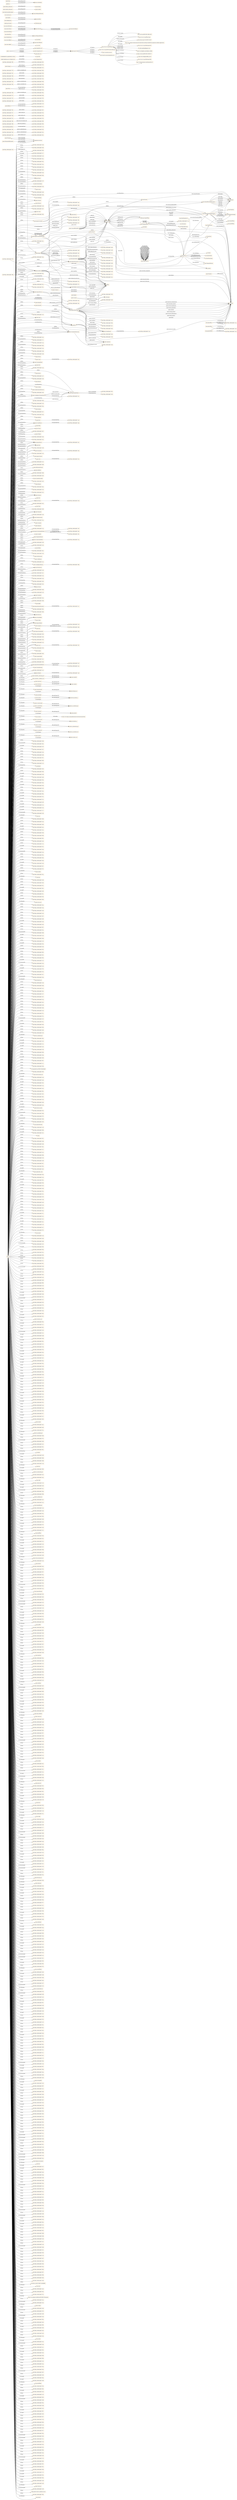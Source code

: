 digraph ar2dtool_diagram { 
rankdir=LR;
size="1501"
node [shape = rectangle, color="orange"]; "geoes:Municipio" "geopolitical:territory" "owl:Thing" "6b479b0a:189361fa85f:-7e44" "geoes:Estero" "6b479b0a:189361fa85f:-7e7f" "geoes:ZonaContigua" "6b479b0a:189361fa85f:-7cfd" "geoes:Lavajo" "6b479b0a:189361fa85f:-7e4b" "6b479b0a:189361fa85f:-7d26" "geoes:Morfologia" "6b479b0a:189361fa85f:-7fe5" "geoes:Torrente" "6b479b0a:189361fa85f:-7fa3" "6b479b0a:189361fa85f:-7faf" "geoes:MasaDeAguaArtificial" "6b479b0a:189361fa85f:-7f69" "geoes:Estuario" "6b479b0a:189361fa85f:-7ffb" "6b479b0a:189361fa85f:-7f1a" "6b479b0a:189361fa85f:-7c46" "6b479b0a:189361fa85f:-7e07" "6b479b0a:189361fa85f:-7cf5" "6b479b0a:189361fa85f:-7e5f" "geoes:Canyo" "geoes:Acuifero" "6b479b0a:189361fa85f:-7e2a" "6b479b0a:189361fa85f:-7e57" "6b479b0a:189361fa85f:-7c71" "6b479b0a:189361fa85f:-7fd4" "6b479b0a:189361fa85f:-7cee" "6b479b0a:189361fa85f:-7db2" "6b479b0a:189361fa85f:-7cc8" "6b479b0a:189361fa85f:-7f22" "6b479b0a:189361fa85f:-7cde" "6b479b0a:189361fa85f:-7e6d" "6b479b0a:189361fa85f:-7c8d" "6b479b0a:189361fa85f:-7e38" "geoes:Nevero" "geoes:FuenteArtificial" "geoes:Mar" "6b479b0a:189361fa85f:-7fcd" "6b479b0a:189361fa85f:-7fdc" "6b479b0a:189361fa85f:-7e76" "6b479b0a:189361fa85f:-7ce4" "geoes:Canal" "geoes:Arroyo" "6b479b0a:189361fa85f:-7ca7" "6b479b0a:189361fa85f:-7fd7" "6b479b0a:189361fa85f:-7cd6" "6b479b0a:189361fa85f:-7cbe" "geoes:Rio" "6b479b0a:189361fa85f:-7f4e" "geoes:Recinto" "geoes:Saladar" "6b479b0a:189361fa85f:-7fac" "geoes:ZonaEconomicaExclusiva" "6b479b0a:189361fa85f:-7dc5" "geoes:FenomenoHidrografico" "6b479b0a:189361fa85f:-7f92" "6b479b0a:189361fa85f:-7e09" "6b479b0a:189361fa85f:-7f29" "geoes:CanalAguasContinentales" "6b479b0a:189361fa85f:-7f72" "6b479b0a:189361fa85f:-7c40" "geoes:Aluvion" "6b479b0a:189361fa85f:-7d5a" "geoes:Acequia" "6b479b0a:189361fa85f:-7d17" "6b479b0a:189361fa85f:-7e2c" "6b479b0a:189361fa85f:-7da4" "geoes:AltaMar" "6b479b0a:189361fa85f:-7e00" "geoes:Pozo" "geoes:AguasCorrientes" "6b479b0a:189361fa85f:-7fc0" "geoes:CanalMarino" "geoes:Delta" "geoes:Humedal" "geoes:Charca" "6b479b0a:189361fa85f:-7dad" "6b479b0a:189361fa85f:-7fd0" "6b479b0a:189361fa85f:-7de7" "geoes:Tuberia" "6b479b0a:189361fa85f:-7cbb" "6b479b0a:189361fa85f:-7f8f" "geoes:Lago" "geoes:AguasSubterraneas" "geoes:Dren" "6b479b0a:189361fa85f:-7c62" "geoes:AguasDulces" "geoes:Captacion" "6b479b0a:189361fa85f:-7f95" "geoes:Ibon" "6b479b0a:189361fa85f:-7c89" "geoes:Nacimiento" "6b479b0a:189361fa85f:-7c35" "geoes:AguasCosteras" "geoes:Gola" "6b479b0a:189361fa85f:-7f9d" "6b479b0a:189361fa85f:-7e13" "6b479b0a:189361fa85f:-7dd6" "6b479b0a:189361fa85f:-7fec" "geoes:HidronimoPuntual" "geoes:Albufera" "6b479b0a:189361fa85f:-7d96" "6b479b0a:189361fa85f:-7f60" "6b479b0a:189361fa85f:-7d1e" "6b479b0a:189361fa85f:-7e03" "geoes:AguasQuietas" "geoes:ZonaHumeda" "geoes:AguasMarinas" "geoes:ZonaEncharcable" "6b479b0a:189361fa85f:-7f30" "6b479b0a:189361fa85f:-7f16" "6b479b0a:189361fa85f:-7e05" "6b479b0a:189361fa85f:-7f25" "geoes:Basines" "6b479b0a:189361fa85f:-7dee" "6b479b0a:189361fa85f:-7c53" "6b479b0a:189361fa85f:-7e31" "6b479b0a:189361fa85f:-7d13" "geoes:Embalse" "geoes:Marisma" "geoes:Ojo" "geoes:Glaciar" "geoes:AguasSuperficiales" "6b479b0a:189361fa85f:-7d22" "6b479b0a:189361fa85f:-7f56" "geoes:Acuitardo" "geoes:Toma" "6b479b0a:189361fa85f:-7f36" "6b479b0a:189361fa85f:-7f1e" "6b479b0a:189361fa85f:-7d6f" "geoes:Manantial" "6b479b0a:189361fa85f:-7ce9" "6b479b0a:189361fa85f:-7c42" "6b479b0a:189361fa85f:-7fbb" "geoes:Desembocadura" "geoes:Cascada" "geoes:Rapido" "6b479b0a:189361fa85f:-7dca" "6b479b0a:189361fa85f:-7f79" "6b479b0a:189361fa85f:-7fb5" "geoes:Corriente" "6b479b0a:189361fa85f:-7c5a" "6b479b0a:189361fa85f:-7d5e" "geoes:Deposito" "6b479b0a:189361fa85f:-7cc4" "geoes:AguasCorrientesArtificiales" "geoes:Canalillo" "geoes:SurgenciaNatural" "6b479b0a:189361fa85f:-7f13" "geoes:SurgenciaArtificial" "6b479b0a:189361fa85f:-7c99" "6b479b0a:189361fa85f:-7ce0" "geoes:Bodon" "6b479b0a:189361fa85f:-7f10" "6b479b0a:189361fa85f:-7de1" "6b479b0a:189361fa85f:-7e26" "geoes:MarTerritorial" "6b479b0a:189361fa85f:-7f59" "geoes:Confluencia" "6b479b0a:189361fa85f:-7c4c" "6b479b0a:189361fa85f:-7ff5" "geoes:CanalAguasMarinas" "6b479b0a:189361fa85f:-7f51" "geoes:Distribucion" "geoes:Afluente" "6b479b0a:189361fa85f:-7e71" "6b479b0a:189361fa85f:-7ceb" "6b479b0a:189361fa85f:-7e51" "6b479b0a:189361fa85f:-7e69" "6b479b0a:189361fa85f:-7fa9" "6b479b0a:189361fa85f:-7d72" "6b479b0a:189361fa85f:-7ca8" "6b479b0a:189361fa85f:-7ff2" "6b479b0a:189361fa85f:-7c3e" "geoes:Conducto" "6b479b0a:189361fa85f:-7dc1" "6b479b0a:189361fa85f:-7ce6" "6b479b0a:189361fa85f:-7e1c" "6b479b0a:189361fa85f:-7fb8" "6b479b0a:189361fa85f:-7f40" "6b479b0a:189361fa85f:-7c5d" "6b479b0a:189361fa85f:-7d45" "geoes:AguasCorrientesNaturales" "6b479b0a:189361fa85f:-7d2d" "6b479b0a:189361fa85f:-7c82" "geoes:Chortal" "6b479b0a:189361fa85f:-7d0d" "6b479b0a:189361fa85f:-7f6d" "geoes:Desague" "6b479b0a:189361fa85f:-7f8a" "geoes:CorrienteSubterranea" "6b479b0a:189361fa85f:-7cef" "geoes:Sumidero" "6b479b0a:189361fa85f:-7dce" "6b479b0a:189361fa85f:-7fa0" "6b479b0a:189361fa85f:-7d08" "6b479b0a:189361fa85f:-7e3f" "6b479b0a:189361fa85f:-7fc7" "6b479b0a:189361fa85f:-7ff8" "geoes:Aljibe" "geoes:AguasQuietasNaturales" "geoes:Meandro" "6b479b0a:189361fa85f:-7d0c" "geoes:AguasDeTransicion" "6b479b0a:189361fa85f:-7d80" "geoes:Barranco" "6b479b0a:189361fa85f:-7c96" "geoes:MasaDeHielo" "geoes:Salina" "geoes:AguasSaladas" "geoes:Surgencia" "geoes:Ria" "geoes:AguasContinentales" "6b479b0a:189361fa85f:-7d50" "6b479b0a:189361fa85f:-7c66" "6b479b0a:189361fa85f:-7e66" "6b479b0a:189361fa85f:-7e7c" "6b479b0a:189361fa85f:-7f99" "6b479b0a:189361fa85f:-7c95" "6b479b0a:189361fa85f:-7e1f" "geoes:CuencaHidrografica" "6b479b0a:189361fa85f:-7e22" "6b479b0a:189361fa85f:-7ccb" "geoes:Lucio" "6b479b0a:189361fa85f:-7fe2" "6b479b0a:189361fa85f:-7d7b" "geoes:Laguna" "geoes:Aguas" "6b479b0a:189361fa85f:-7d04" "6b479b0a:189361fa85f:-7e63" "6b479b0a:189361fa85f:-7fe9" "geoes:LagunaSalada" "6b479b0a:189361fa85f:-7e5c" "6b479b0a:189361fa85f:-7d56" "geoes:AguasQuietasArtificiales" "6b479b0a:189361fa85f:-7f80" "geoes:FuenteArtesana" "6b479b0a:189361fa85f:-7ce2" "6b479b0a:189361fa85f:-7dbb" "geoes:Rambla" "6b479b0a:189361fa85f:-7d53" "6b479b0a:189361fa85f:-7cad" "wgs84_pos:SpatialThing" "time:TimeZone" "time:GeneralDateTimeDescription" "time:DateTimeInterval" "2048874cfd428cca01c5c7dbb5c95196" "time:TRS" "time:TemporalDuration" "time:Duration" "time:GeneralDurationDescription" "time:ProperInterval" "time:TimePosition" "time:TemporalPosition" "time:Interval" "time:TemporalEntity" "time:MonthOfYear" "510de6d6485331ce4b50950b12102b2a" "time:TemporalUnit" "time:Instant" "time:DayOfWeek" ; /*classes style*/
	"geoes:top.owl" -> "http://www.w3.org/2006/time" [ label = "owl:imports" ];
	"geoes:top.owl" -> "http://www.w3.org/2003/01/geo/wgs84_pos" [ label = "owl:imports" ];
	"geoes:top.owl" -> "http://vocab.deri.ie/scovo" [ label = "owl:imports" ];
	"geoes:top.owl" -> "http://aims.fao.org/aos/geopolitical.owl" [ label = "owl:imports" ];
	"geoes:AguasContinentales" -> "6b479b0a:189361fa85f:-7e69" [ label = "owl:equivalentClass" ];
	"http://www.w3.org/2006/time" -> "http://orcid.org/0000-0002-3884-3420" [ label = "dcterms:creator" ];
	"http://www.w3.org/2006/time" -> "http://www.w3.org/TR/owl-time" [ label = "rdfs:seeAlso" ];
	"http://www.w3.org/2006/time" -> "http://dx.doi.org/10.3233/SW-150187" [ label = "rdfs:seeAlso" ];
	"http://www.w3.org/2006/time" -> "http://www.semantic-web-journal.net/content/time-ontology-extended-non-gregorian-calendar-applications" [ label = "rdfs:seeAlso" ];
	"http://www.w3.org/2006/time" -> "http://www.w3.org/TR/owl-time" [ label = "dcterms:isVersionOf" ];
	"http://www.w3.org/2006/time" -> "http://www.w3.org/2006/time#2016" [ label = "owl:versionIRI" ];
	"http://www.w3.org/2006/time" -> "mailto:panfeng66@gmail.com" [ label = "dcterms:creator" ];
	"http://www.w3.org/2006/time" -> "https://en.wikipedia.org/wiki/Jerry_Hobbs" [ label = "dcterms:creator" ];
	"http://www.w3.org/2006/time" -> "https://orcid.org/0000-0001-8269-8171" [ label = "dcterms:contributor" ];
	"http://www.w3.org/2006/time" -> "mailto:chris.little@metoffice.gov.uk" [ label = "dcterms:contributor" ];
	"http://www.w3.org/2006/time" -> "http://www.w3.org/2006/time#2006" [ label = "owl:priorVersion" ];
	"http://www.w3.org/2006/time" -> "https://creativecommons.org/licenses/by/4.0/" [ label = "dcterms:license" ];
	"time:generalDay" -> "6b479b0a:189361fa85f:-7c2a" [ label = "owl:withRestrictions" ];
	"time:generalDay" -> "xsd:string" [ label = "owl:onDatatype" ];
	"time:intervalBefore" -> "time:intervalDisjoint" [ label = "rdfs:subPropertyOf" ];
	"time:intervalBefore" -> "time:before" [ label = "rdfs:subPropertyOf" ];
	"geoes:geopolitica.owl" -> "geoes:top.owl" [ label = "owl:imports" ];
	"time:inDateTime" -> "time:inTemporalPosition" [ label = "rdfs:subPropertyOf" ];
	"geoes:sometido_a_descarga_por" -> "geoes:sometido" [ label = "rdfs:subPropertyOf" ];
	"time:intervalFinishes" -> "time:intervalIn" [ label = "rdfs:subPropertyOf" ];
	"geoes:transportes.owl" -> "geoes:top.owl" [ label = "owl:imports" ];
	"wgs84_pos:location" -> "foaf:based_near" [ label = "rdfs:subPropertyOf" ];
	"geoes:AguasCorrientes" -> "6b479b0a:189361fa85f:-7e66" [ label = "owl:equivalentClass" ];
	"time:hasEnd" -> "time:hasTime" [ label = "rdfs:subPropertyOf" ];
	"geoes:Rambla" -> "6b479b0a:189361fa85f:-7ca8" [ label = "owl:equivalentClass" ];
	"geoes:transvasa" -> "geoes:conduce" [ label = "rdfs:subPropertyOf" ];
	"geoes:desembocaEn" -> "geoes:desagua_en" [ label = "rdfs:subPropertyOf" ];
	"geoes:Lucio" -> "6b479b0a:189361fa85f:-7cf5" [ label = "owl:equivalentClass" ];
	"time:hasDurationDescription" -> "time:hasTemporalDuration" [ label = "rdfs:subPropertyOf" ];
	"geoes:" -> "geoes:hydro.owl" [ label = "owl:imports" ];
	"geoes:" -> "geoes:transportes.owl" [ label = "owl:imports" ];
	"geoes:" -> "geoes:geopolitica.owl" [ label = "owl:imports" ];
	"geoes:Acuifero" -> "6b479b0a:189361fa85f:-7e7c" [ label = "owl:equivalentClass" ];
	"geoes:Aguas" -> "6b479b0a:189361fa85f:-7e6d" [ label = "owl:equivalentClass" ];
	"geoes:precedeA" -> "geoes:esta_proxima_a" [ label = "rdfs:subPropertyOf" ];
	"time:intervalIn" -> "time:intervalEquals" [ label = "owl:propertyDisjointWith" ];
	"time:inTimePosition" -> "time:inTemporalPosition" [ label = "rdfs:subPropertyOf" ];
	"geoes:Pozo" -> "6b479b0a:189361fa85f:-7cad" [ label = "owl:equivalentClass" ];
	"geoes:es_transvasada" -> "geoes:es_conducido_por" [ label = "rdfs:subPropertyOf" ];
	"geoes:distribuye" -> "geoes:conduce" [ label = "rdfs:subPropertyOf" ];
	"geoes:Canal" -> "6b479b0a:189361fa85f:-7dc5" [ label = "owl:equivalentClass" ];
	"geoes:transmite" -> "geoes:permite" [ label = "rdfs:subPropertyOf" ];
	"time:generalYear" -> "6b479b0a:189361fa85f:-7c28" [ label = "owl:withRestrictions" ];
	"time:generalYear" -> "xsd:string" [ label = "owl:onDatatype" ];
	"time:intervalStarts" -> "time:intervalIn" [ label = "rdfs:subPropertyOf" ];
	"geoes:nombre_alternativo" -> "geoes:nombre" [ label = "rdfs:subPropertyOf" ];
	"time:intervalDuring" -> "time:intervalIn" [ label = "rdfs:subPropertyOf" ];
	"time:ProperInterval" -> "time:Instant" [ label = "owl:disjointWith" ];
	"geoes:AguasQuietas" -> "6b479b0a:189361fa85f:-7e22" [ label = "owl:equivalentClass" ];
	"time:seconds" -> "http://www.bipm.org/en/publications/si-brochure/second.html" [ label = "rdfs:seeAlso" ];
	"geoes:se_extrae_para" -> "geoes:alimenta_a" [ label = "rdfs:subPropertyOf" ];
	"geoes:AguasQuietasNaturales" -> "6b479b0a:189361fa85f:-7e1c" [ label = "owl:equivalentClass" ];
	"geoes:Idioma_alternativo" -> "geoes:idioma" [ label = "rdfs:subPropertyOf" ];
	"time:generalMonth" -> "6b479b0a:189361fa85f:-7c29" [ label = "owl:withRestrictions" ];
	"time:generalMonth" -> "xsd:string" [ label = "owl:onDatatype" ];
	"time:intervalEquals" -> "time:intervalIn" [ label = "owl:propertyDisjointWith" ];
	"geoes:CanalAguasMarinas" -> "6b479b0a:189361fa85f:-7dbb" [ label = "owl:equivalentClass" ];
	"geoes:ZonaHumeda" -> "6b479b0a:189361fa85f:-7c42" [ label = "owl:equivalentClass" ];
	"geoes:Afluente" -> "6b479b0a:189361fa85f:-7e71" [ label = "owl:equivalentClass" ];
	"geoes:Afluente" -> "6b479b0a:189361fa85f:-7e76" [ label = "owl:equivalentClass" ];
	"geoes:se_extrae" -> "geoes:es_alimentada_por" [ label = "rdfs:subPropertyOf" ];
	"geoes:AguasCorrientesArtificiales" -> "6b479b0a:189361fa85f:-7e5f" [ label = "owl:equivalentClass" ];
	"geoes:AguasCorrientesArtificiales" -> "6b479b0a:189361fa85f:-7e63" [ label = "owl:equivalentClass" ];
	"geoes:AguasSuperficiales" -> "6b479b0a:189361fa85f:-7e00" [ label = "owl:equivalentClass" ];
	"time:hasDuration" -> "time:hasTemporalDuration" [ label = "rdfs:subPropertyOf" ];
	"geoes:AguasDeTransicion" -> "6b479b0a:189361fa85f:-7e31" [ label = "owl:equivalentClass" ];
	"geoes:AguasDeTransicion" -> "6b479b0a:189361fa85f:-7e3f" [ label = "owl:equivalentClass" ];
	"time:hasBeginning" -> "time:hasTime" [ label = "rdfs:subPropertyOf" ];
	"geoes:MasaDeAguaArtificial" -> "6b479b0a:189361fa85f:-7cc8" [ label = "owl:equivalentClass" ];
	"geoes:Nacimiento" -> "6b479b0a:189361fa85f:-7cbe" [ label = "owl:equivalentClass" ];
	"geoes:Dren" -> "6b479b0a:189361fa85f:-7d5e" [ label = "owl:equivalentClass" ];
	"geoes:long" -> "geoes:coordenadas" [ label = "rdfs:subPropertyOf" ];
	"geoes:Gola" -> "6b479b0a:189361fa85f:-7d1e" [ label = "owl:equivalentClass" ];
	"geoes:CanalAguasContinentales" -> "6b479b0a:189361fa85f:-7dc1" [ label = "owl:equivalentClass" ];
	"geoes:AguasQuietasArtificiales" -> "6b479b0a:189361fa85f:-7e1f" [ label = "owl:equivalentClass" ];
	"geoes:SurgenciaArtificial" -> "6b479b0a:189361fa85f:-7c5a" [ label = "owl:equivalentClass" ];
	"time:TemporalEntity" -> "6b479b0a:189361fa85f:-7c2e" [ label = "owl:unionOf" ];
	"geoes:es_distribuida" -> "geoes:es_conducido_por" [ label = "rdfs:subPropertyOf" ];
	"geoes:sigueA" -> "geoes:esta_proxima_a" [ label = "rdfs:subPropertyOf" ];
	"geoes:Surgencia" -> "6b479b0a:189361fa85f:-7c5d" [ label = "owl:equivalentClass" ];
	"geoes:es_capturado" -> "geoes:es_conectado_con" [ label = "rdfs:subPropertyOf" ];
	"geoes:Desague" -> "6b479b0a:189361fa85f:-7d72" [ label = "owl:equivalentClass" ];
	"geoes:captura" -> "geoes:conecta_con" [ label = "rdfs:subPropertyOf" ];
	"geoes:sometida_a_influencia_de" -> "geoes:sometido" [ label = "rdfs:subPropertyOf" ];
	"NULL" -> "6b479b0a:189361fa85f:-7d58" [ label = "rdf:rest" ];
	"NULL" -> "6b479b0a:189361fa85f:-7ddc" [ label = "owl:intersectionOf" ];
	"NULL" -> "6b479b0a:189361fa85f:-7dee" [ label = "owl:someValuesFrom" ];
	"NULL" -> "6b479b0a:189361fa85f:-7dd6" [ label = "owl:someValuesFrom" ];
	"NULL" -> "6b479b0a:189361fa85f:-7d7f" [ label = "owl:unionOf" ];
	"NULL" -> "6b479b0a:189361fa85f:-7cb7" [ label = "rdf:rest" ];
	"NULL" -> "6b479b0a:189361fa85f:-7c6e" [ label = "rdf:rest" ];
	"NULL" -> "6b479b0a:189361fa85f:-7d04" [ label = "owl:someValuesFrom" ];
	"NULL" -> "geoes:Deposito" [ label = "rdf:first" ];
	"NULL" -> "geoes:Ria" [ label = "owl:someValuesFrom" ];
	"NULL" -> "6b479b0a:189361fa85f:-7da4" [ label = "owl:someValuesFrom" ];
	"NULL" -> "6b479b0a:189361fa85f:-7e8f" [ label = "rdf:rest" ];
	"NULL" -> "6b479b0a:189361fa85f:-7f47" [ label = "rdf:rest" ];
	"NULL" -> "geoes:Lago" [ label = "rdf:first" ];
	"NULL" -> "6b479b0a:189361fa85f:-7f86" [ label = "rdf:rest" ];
	"NULL" -> "6b479b0a:189361fa85f:-7cc0" [ label = "rdf:rest" ];
	"NULL" -> "xsd:gMonth" [ label = "owl:allValuesFrom" ];
	"NULL" -> "6b479b0a:189361fa85f:-7d33" [ label = "rdf:rest" ];
	"NULL" -> "geoes:Barranco" [ label = "owl:allValuesFrom" ];
	"NULL" -> "6b479b0a:189361fa85f:-7f08" [ label = "rdf:rest" ];
	"NULL" -> "6b479b0a:189361fa85f:-7c3e" [ label = "rdf:first" ];
	"NULL" -> "6b479b0a:189361fa85f:-7c98" [ label = "owl:unionOf" ];
	"NULL" -> "geoes:FuenteArtesana" [ label = "rdf:first" ];
	"NULL" -> "6b479b0a:189361fa85f:-7eb8" [ label = "owl:oneOf" ];
	"NULL" -> "geoes:ZonaEncharcable" [ label = "rdf:first" ];
	"NULL" -> "6b479b0a:189361fa85f:-7f54" [ label = "rdf:rest" ];
	"NULL" -> "6b479b0a:189361fa85f:-7e6e" [ label = "rdf:rest" ];
	"NULL" -> "6b479b0a:189361fa85f:-7f4d" [ label = "owl:unionOf" ];
	"NULL" -> "6b479b0a:189361fa85f:-7e2f" [ label = "rdf:rest" ];
	"NULL" -> "6b479b0a:189361fa85f:-7e6a" [ label = "rdf:rest" ];
	"NULL" -> "6b479b0a:189361fa85f:-7f8e" [ label = "owl:unionOf" ];
	"NULL" -> "6b479b0a:189361fa85f:-7d7a" [ label = "owl:unionOf" ];
	"NULL" -> "6b479b0a:189361fa85f:-7de7" [ label = "owl:allValuesFrom" ];
	"NULL" -> "geoes:Basines" [ label = "rdf:first" ];
	"NULL" -> "6b479b0a:189361fa85f:-7c5c" [ label = "owl:unionOf" ];
	"NULL" -> "geoes:Canal" [ label = "rdf:first" ];
	"NULL" -> "6b479b0a:189361fa85f:-7e26" [ label = "owl:someValuesFrom" ];
	"NULL" -> "geoes:Manantial" [ label = "rdf:first" ];
	"NULL" -> "6b479b0a:189361fa85f:-7eff" [ label = "rdf:rest" ];
	"NULL" -> "time:GeneralDateTimeDescription" [ label = "rdf:first" ];
	"NULL" -> "6b479b0a:189361fa85f:-7cfd" [ label = "owl:someValuesFrom" ];
	"NULL" -> "6b479b0a:189361fa85f:-7cc3" [ label = "owl:unionOf" ];
	"NULL" -> "6b479b0a:189361fa85f:-7c34" [ label = "owl:unionOf" ];
	"NULL" -> "6b479b0a:189361fa85f:-7c27" [ label = "owl:unionOf" ];
	"NULL" -> "6b479b0a:189361fa85f:-7cf8" [ label = "owl:intersectionOf" ];
	"NULL" -> "6b479b0a:189361fa85f:-7de1" [ label = "owl:someValuesFrom" ];
	"NULL" -> "time:year" [ label = "owl:onProperty" ];
	"NULL" -> "6b479b0a:189361fa85f:-7d6b" [ label = "rdf:rest" ];
	"NULL" -> "6b479b0a:189361fa85f:-7ecd" [ label = "rdf:rest" ];
	"NULL" -> "6b479b0a:189361fa85f:-7e07" [ label = "rdf:first" ];
	"NULL" -> "6b479b0a:189361fa85f:-7db0" [ label = "rdf:rest" ];
	"NULL" -> "6b479b0a:189361fa85f:-7eec" [ label = "owl:oneOf" ];
	"NULL" -> "6b479b0a:189361fa85f:-7dc4" [ label = "owl:unionOf" ];
	"NULL" -> "6b479b0a:189361fa85f:-7d3d" [ label = "rdf:rest" ];
	"NULL" -> "geoes:Aguas" [ label = "rdf:first" ];
	"NULL" -> "6b479b0a:189361fa85f:-7fd9" [ label = "rdf:rest" ];
	"NULL" -> "6b479b0a:189361fa85f:-7f8c" [ label = "rdf:rest" ];
	"NULL" -> "6b479b0a:189361fa85f:-7e43" [ label = "owl:unionOf" ];
	"NULL" -> "6b479b0a:189361fa85f:-7c24" [ label = "rdf:rest" ];
	"NULL" -> "geoes:Acuifero" [ label = "owl:allValuesFrom" ];
	"NULL" -> "geoes:Marisma" [ label = "owl:allValuesFrom" ];
	"NULL" -> "6b479b0a:189361fa85f:-7f15" [ label = "owl:unionOf" ];
	"NULL" -> "6b479b0a:189361fa85f:-7eeb" [ label = "rdf:rest" ];
	"NULL" -> "6b479b0a:189361fa85f:-7c6a" [ label = "owl:intersectionOf" ];
	"NULL" -> "6b479b0a:189361fa85f:-7f5e" [ label = "rdf:rest" ];
	"NULL" -> "6b479b0a:189361fa85f:-7fe6" [ label = "rdf:rest" ];
	"NULL" -> "6b479b0a:189361fa85f:-7eb4" [ label = "owl:oneOf" ];
	"NULL" -> "6b479b0a:189361fa85f:-7e51" [ label = "owl:someValuesFrom" ];
	"NULL" -> "6b479b0a:189361fa85f:-7e5b" [ label = "owl:unionOf" ];
	"NULL" -> "6b479b0a:189361fa85f:-7fa7" [ label = "rdf:rest" ];
	"NULL" -> "6b479b0a:189361fa85f:-7f1f" [ label = "rdf:rest" ];
	"NULL" -> "geoes:estaEn" [ label = "owl:onProperty" ];
	"NULL" -> "6b479b0a:189361fa85f:-7f5a" [ label = "rdf:rest" ];
	"NULL" -> "time:days" [ label = "owl:onProperty" ];
	"NULL" -> "6b479b0a:189361fa85f:-7e06" [ label = "rdf:rest" ];
	"NULL" -> "6b479b0a:189361fa85f:-7e95" [ label = "rdf:rest" ];
	"NULL" -> "geoes:Ibon" [ label = "owl:someValuesFrom" ];
	"NULL" -> "6b479b0a:189361fa85f:-7f2c" [ label = "rdf:rest" ];
	"NULL" -> "6b479b0a:189361fa85f:-7db1" [ label = "owl:unionOf" ];
	"NULL" -> "geoes:AguasCorrientesNaturales" [ label = "rdf:first" ];
	"NULL" -> "geoes:CorrienteSubterranea" [ label = "rdf:first" ];
	"NULL" -> "6b479b0a:189361fa85f:-7ef9" [ label = "owl:oneOf" ];
	"NULL" -> "6b479b0a:189361fa85f:-7fc1" [ label = "rdf:rest" ];
	"NULL" -> "6b479b0a:189361fa85f:-7fef" [ label = "rdf:rest" ];
	"NULL" -> "6b479b0a:189361fa85f:-7d95" [ label = "owl:unionOf" ];
	"NULL" -> "geoes:evacua_de" [ label = "owl:onProperty" ];
	"NULL" -> "6b479b0a:189361fa85f:-7dec" [ label = "rdf:rest" ];
	"NULL" -> "6b479b0a:189361fa85f:-7c8e" [ label = "rdf:rest" ];
	"NULL" -> "6b479b0a:189361fa85f:-7ea8" [ label = "rdf:rest" ];
	"NULL" -> "6b479b0a:189361fa85f:-7cd3" [ label = "rdf:rest" ];
	"NULL" -> "6b479b0a:189361fa85f:-7d07" [ label = "rdf:rest" ];
	"NULL" -> "6b479b0a:189361fa85f:-7ef8" [ label = "rdf:rest" ];
	"NULL" -> "6b479b0a:189361fa85f:-7e30" [ label = "owl:unionOf" ];
	"NULL" -> "6b479b0a:189361fa85f:-7ef4" [ label = "rdf:rest" ];
	"NULL" -> "6b479b0a:189361fa85f:-7f67" [ label = "rdf:rest" ];
	"NULL" -> "6b479b0a:189361fa85f:-7fce" [ label = "rdf:rest" ];
	"NULL" -> "geoes:conecta_con" [ label = "owl:onProperty" ];
	"NULL" -> "6b479b0a:189361fa85f:-7d9d" [ label = "owl:intersectionOf" ];
	"NULL" -> "6b479b0a:189361fa85f:-7ead" [ label = "owl:oneOf" ];
	"NULL" -> "6b479b0a:189361fa85f:-7d64" [ label = "rdf:rest" ];
	"NULL" -> "6b479b0a:189361fa85f:-7ce9" [ label = "rdf:first" ];
	"NULL" -> "6b479b0a:189361fa85f:-7e7d" [ label = "rdf:rest" ];
	"NULL" -> "6b479b0a:189361fa85f:-7f24" [ label = "owl:unionOf" ];
	"NULL" -> "6b479b0a:189361fa85f:-7dca" [ label = "owl:someValuesFrom" ];
	"NULL" -> "geoes:Salina" [ label = "rdf:first" ];
	"NULL" -> "6b479b0a:189361fa85f:-7e4f" [ label = "rdf:rest" ];
	"NULL" -> "6b479b0a:189361fa85f:-7f5f" [ label = "owl:unionOf" ];
	"NULL" -> "6b479b0a:189361fa85f:-7f85" [ label = "rdf:rest" ];
	"NULL" -> "geoes:AguasCorrientesNaturales" [ label = "owl:someValuesFrom" ];
	"NULL" -> "6b479b0a:189361fa85f:-7f42" [ label = "rdf:rest" ];
	"NULL" -> "6b479b0a:189361fa85f:-7f03" [ label = "rdf:rest" ];
	"NULL" -> "6b479b0a:189361fa85f:-7c25" [ label = "owl:unionOf" ];
	"NULL" -> "6b479b0a:189361fa85f:-7e4b" [ label = "owl:allValuesFrom" ];
	"NULL" -> "6b479b0a:189361fa85f:-7d1d" [ label = "owl:intersectionOf" ];
	"NULL" -> "6b479b0a:189361fa85f:-7e1d" [ label = "rdf:rest" ];
	"NULL" -> "geoes:Distribucion" [ label = "rdf:first" ];
	"NULL" -> "6b479b0a:189361fa85f:-7f78" [ label = "owl:unionOf" ];
	"NULL" -> "6b479b0a:189361fa85f:-7d7e" [ label = "rdf:rest" ];
	"NULL" -> "6b479b0a:189361fa85f:-7dc7" [ label = "rdf:rest" ];
	"NULL" -> "geoes:Embalse" [ label = "owl:someValuesFrom" ];
	"NULL" -> "6b479b0a:189361fa85f:-7d3a" [ label = "owl:intersectionOf" ];
	"NULL" -> "geoes:deposita_en" [ label = "owl:onProperty" ];
	"NULL" -> "6b479b0a:189361fa85f:-7cdd" [ label = "rdf:rest" ];
	"NULL" -> "6b479b0a:189361fa85f:-7dd4" [ label = "rdf:rest" ];
	"NULL" -> "6b479b0a:189361fa85f:-7ec0" [ label = "owl:oneOf" ];
	"NULL" -> "geoes:AguasQuietasArtificiales" [ label = "rdf:first" ];
	"NULL" -> "6b479b0a:189361fa85f:-7d6f" [ label = "owl:allValuesFrom" ];
	"NULL" -> "geoes:AguasQuietasArtificiales" [ label = "owl:complementOf" ];
	"NULL" -> "6b479b0a:189361fa85f:-7d4c" [ label = "rdf:rest" ];
	"NULL" -> "6b479b0a:189361fa85f:-7c37" [ label = "rdf:rest" ];
	"NULL" -> "geoes:Acuifero" [ label = "rdf:first" ];
	"NULL" -> "6b479b0a:189361fa85f:-7ca7" [ label = "rdf:first" ];
	"NULL" -> "6b479b0a:189361fa85f:-7c87" [ label = "rdf:rest" ];
	"NULL" -> "geoes:Manantial" [ label = "owl:allValuesFrom" ];
	"NULL" -> "6b479b0a:189361fa85f:-7cea" [ label = "rdf:rest" ];
	"NULL" -> "geoes:SurgenciaArtificial" [ label = "rdf:first" ];
	"NULL" -> "geoes:Saladar" [ label = "rdf:first" ];
	"NULL" -> "6b479b0a:189361fa85f:-7da2" [ label = "rdf:rest" ];
	"NULL" -> "6b479b0a:189361fa85f:-7e58" [ label = "rdf:rest" ];
	"NULL" -> "6b479b0a:189361fa85f:-7ebb" [ label = "rdf:rest" ];
	"NULL" -> "6b479b0a:189361fa85f:-7e19" [ label = "rdf:rest" ];
	"NULL" -> "6b479b0a:189361fa85f:-7f7e" [ label = "rdf:rest" ];
	"NULL" -> "6b479b0a:189361fa85f:-7f7a" [ label = "rdf:rest" ];
	"NULL" -> "6b479b0a:189361fa85f:-7e70" [ label = "owl:intersectionOf" ];
	"NULL" -> "6b479b0a:189361fa85f:-7c62" [ label = "owl:someValuesFrom" ];
	"NULL" -> "6b479b0a:189361fa85f:-7f4c" [ label = "rdf:rest" ];
	"NULL" -> "6b479b0a:189361fa85f:-7fa8" [ label = "owl:unionOf" ];
	"NULL" -> "6b479b0a:189361fa85f:-7f0d" [ label = "rdf:rest" ];
	"NULL" -> "6b479b0a:189361fa85f:-7dce" [ label = "owl:allValuesFrom" ];
	"NULL" -> "6b479b0a:189361fa85f:-7e83" [ label = "rdf:rest" ];
	"NULL" -> "6b479b0a:189361fa85f:-7c30" [ label = "rdf:rest" ];
	"NULL" -> "geoes:es_originado_por" [ label = "owl:onProperty" ];
	"NULL" -> "6b479b0a:189361fa85f:-7dbc" [ label = "rdf:rest" ];
	"NULL" -> "geoes:conduce" [ label = "owl:onProperty" ];
	"NULL" -> "6b479b0a:189361fa85f:-7db2" [ label = "owl:someValuesFrom" ];
	"NULL" -> "6b479b0a:189361fa85f:-7c65" [ label = "owl:unionOf" ];
	"NULL" -> "6b479b0a:189361fa85f:-7c2c" [ label = "owl:unionOf" ];
	"NULL" -> "6b479b0a:189361fa85f:-7ec9" [ label = "owl:oneOf" ];
	"NULL" -> "geoes:Morfologia" [ label = "rdf:first" ];
	"NULL" -> "6b479b0a:189361fa85f:-7c6f" [ label = "rdf:rest" ];
	"NULL" -> "geoes:Lucio" [ label = "owl:someValuesFrom" ];
	"NULL" -> "6b479b0a:189361fa85f:-7fdd" [ label = "rdf:rest" ];
	"NULL" -> "6b479b0a:189361fa85f:-7dda" [ label = "rdf:rest" ];
	"NULL" -> "6b479b0a:189361fa85f:-7d59" [ label = "owl:unionOf" ];
	"NULL" -> "geoes:AguasMarinas" [ label = "owl:someValuesFrom" ];
	"NULL" -> "6b479b0a:189361fa85f:-7f87" [ label = "rdf:rest" ];
	"NULL" -> "6b479b0a:189361fa85f:-7cc1" [ label = "rdf:rest" ];
	"NULL" -> "6b479b0a:189361fa85f:-7f48" [ label = "rdf:rest" ];
	"NULL" -> "0753a4ab2d3012a57f857d79c65604d9" [ label = "rdf:first" ];
	"NULL" -> "6b479b0a:189361fa85f:-7f09" [ label = "rdf:rest" ];
	"NULL" -> "geoes:sufre_descarga_de" [ label = "owl:onProperty" ];
	"NULL" -> "6b479b0a:189361fa85f:-7ced" [ label = "owl:unionOf" ];
	"NULL" -> "6b479b0a:189361fa85f:-7ee6" [ label = "rdf:rest" ];
	"NULL" -> "6b479b0a:189361fa85f:-7e9c" [ label = "owl:oneOf" ];
	"NULL" -> "6b479b0a:189361fa85f:-7c4a" [ label = "rdf:rest" ];
	"NULL" -> "6b479b0a:189361fa85f:-7ea3" [ label = "rdf:rest" ];
	"NULL" -> "6b479b0a:189361fa85f:-7c99" [ label = "owl:allValuesFrom" ];
	"NULL" -> "6b479b0a:189361fa85f:-7fbc" [ label = "rdf:rest" ];
	"NULL" -> "6b479b0a:189361fa85f:-7c66" [ label = "owl:someValuesFrom" ];
	"NULL" -> "6b479b0a:189361fa85f:-7d02" [ label = "rdf:rest" ];
	"NULL" -> "6b479b0a:189361fa85f:-7d91" [ label = "rdf:rest" ];
	"NULL" -> "6b479b0a:189361fa85f:-7cd5" [ label = "owl:unionOf" ];
	"NULL" -> "6b479b0a:189361fa85f:-7e6b" [ label = "rdf:rest" ];
	"NULL" -> "6b479b0a:189361fa85f:-7ee4" [ label = "owl:oneOf" ];
	"NULL" -> "geoes:discurre_sobre" [ label = "owl:onProperty" ];
	"NULL" -> "6b479b0a:189361fa85f:-7f23" [ label = "rdf:rest" ];
	"NULL" -> "6b479b0a:189361fa85f:-7d8b" [ label = "owl:intersectionOf" ];
	"NULL" -> "6b479b0a:189361fa85f:-7f73" [ label = "rdf:rest" ];
	"NULL" -> "6b479b0a:189361fa85f:-7d0b" [ label = "owl:intersectionOf" ];
	"NULL" -> "6b479b0a:189361fa85f:-7d20" [ label = "rdf:rest" ];
	"NULL" -> "time:numericDuration" [ label = "owl:onProperty" ];
	"NULL" -> "6b479b0a:189361fa85f:-7cdf" [ label = "rdf:rest" ];
	"NULL" -> "6b479b0a:189361fa85f:-7f68" [ label = "owl:unionOf" ];
	"NULL" -> "6b479b0a:189361fa85f:-7c81" [ label = "owl:unionOf" ];
	"NULL" -> "rdf:nil" [ label = "rdf:rest" ];
	"NULL" -> "6b479b0a:189361fa85f:-7f41" [ label = "rdf:rest" ];
	"NULL" -> "6b479b0a:189361fa85f:-7da8" [ label = "rdf:rest" ];
	"NULL" -> "6b479b0a:189361fa85f:-7e0b" [ label = "rdf:rest" ];
	"NULL" -> "geoes:Conducto" [ label = "rdf:first" ];
	"NULL" -> "6b479b0a:189361fa85f:-7c35" [ label = "owl:allValuesFrom" ];
	"NULL" -> "geoes:esta_proxima_a" [ label = "owl:onProperty" ];
	"NULL" -> "6b479b0a:189361fa85f:-7d6c" [ label = "rdf:rest" ];
	"NULL" -> "6b479b0a:189361fa85f:-7d0d" [ label = "owl:allValuesFrom" ];
	"NULL" -> "6b479b0a:189361fa85f:-7c57" [ label = "rdf:rest" ];
	"NULL" -> "6b479b0a:189361fa85f:-7ece" [ label = "rdf:rest" ];
	"NULL" -> "geoes:Humedal" [ label = "rdf:first" ];
	"NULL" -> "6b479b0a:189361fa85f:-7cee" [ label = "rdf:first" ];
	"NULL" -> "6b479b0a:189361fa85f:-7f8d" [ label = "rdf:rest" ];
	"NULL" -> "6b479b0a:189361fa85f:-7e78" [ label = "rdf:rest" ];
	"NULL" -> "6b479b0a:189361fa85f:-7e39" [ label = "rdf:rest" ];
	"NULL" -> "time:Duration" [ label = "rdf:first" ];
	"NULL" -> "geoes:AguasDulces" [ label = "owl:complementOf" ];
	"NULL" -> "6b479b0a:189361fa85f:-7fe7" [ label = "rdf:rest" ];
	"NULL" -> "6b479b0a:189361fa85f:-7f9a" [ label = "rdf:rest" ];
	"NULL" -> "6b479b0a:189361fa85f:-7ed2" [ label = "owl:oneOf" ];
	"NULL" -> "geoes:puede_fluir_como" [ label = "owl:onProperty" ];
	"NULL" -> "6b479b0a:189361fa85f:-7f5b" [ label = "rdf:rest" ];
	"NULL" -> "6b479b0a:189361fa85f:-7c43" [ label = "rdf:rest" ];
	"NULL" -> "6b479b0a:189361fa85f:-7f9c" [ label = "owl:unionOf" ];
	"NULL" -> "6b479b0a:189361fa85f:-7f2d" [ label = "rdf:rest" ];
	"NULL" -> "6b479b0a:189361fa85f:-7d25" [ label = "owl:unionOf" ];
	"NULL" -> "6b479b0a:189361fa85f:-7e64" [ label = "rdf:rest" ];
	"NULL" -> "6b479b0a:189361fa85f:-7f3a" [ label = "rdf:rest" ];
	"NULL" -> "6b479b0a:189361fa85f:-7fc2" [ label = "rdf:rest" ];
	"NULL" -> "6b479b0a:189361fa85f:-7d79" [ label = "rdf:rest" ];
	"NULL" -> "6b479b0a:189361fa85f:-7cde" [ label = "rdf:first" ];
	"NULL" -> "geoes:Embalse" [ label = "rdf:first" ];
	"NULL" -> "6b479b0a:189361fa85f:-7cd8" [ label = "rdf:rest" ];
	"NULL" -> "6b479b0a:189361fa85f:-7e03" [ label = "rdf:first" ];
	"NULL" -> "6b479b0a:189361fa85f:-7ea9" [ label = "rdf:rest" ];
	"NULL" -> "6b479b0a:189361fa85f:-7cd4" [ label = "rdf:rest" ];
	"NULL" -> "geoes:Acequia" [ label = "rdf:first" ];
	"NULL" -> "6b479b0a:189361fa85f:-7d47" [ label = "rdf:rest" ];
	"NULL" -> "6b479b0a:189361fa85f:-7daa" [ label = "rdf:rest" ];
	"NULL" -> "6b479b0a:189361fa85f:-7f71" [ label = "owl:unionOf" ];
	"NULL" -> "geoes:AguasQuietasNaturales" [ label = "rdf:first" ];
	"NULL" -> "6b479b0a:189361fa85f:-7ce1" [ label = "rdf:rest" ];
	"NULL" -> "6b479b0a:189361fa85f:-7d15" [ label = "rdf:rest" ];
	"NULL" -> "6b479b0a:189361fa85f:-7ee1" [ label = "owl:oneOf" ];
	"NULL" -> "6b479b0a:189361fa85f:-7c2f" [ label = "rdf:rest" ];
	"NULL" -> "6b479b0a:189361fa85f:-7ec7" [ label = "rdf:rest" ];
	"NULL" -> "6b479b0a:189361fa85f:-7f75" [ label = "rdf:rest" ];
	"NULL" -> "time:second" [ label = "owl:onProperty" ];
	"NULL" -> "6b479b0a:189361fa85f:-7c2b" [ label = "rdf:rest" ];
	"NULL" -> "geoes:Aluvion" [ label = "owl:someValuesFrom" ];
	"NULL" -> "geoes:se_extrae_para" [ label = "owl:onProperty" ];
	"NULL" -> "geoes:Glaciar" [ label = "owl:complementOf" ];
	"NULL" -> "6b479b0a:189361fa85f:-7ed4" [ label = "rdf:rest" ];
	"NULL" -> "6b479b0a:189361fa85f:-7e8b" [ label = "rdf:rest" ];
	"NULL" -> "6b479b0a:189361fa85f:-7c92" [ label = "owl:intersectionOf" ];
	"NULL" -> "6b479b0a:189361fa85f:-7f9f" [ label = "owl:unionOf" ];
	"NULL" -> "6b479b0a:189361fa85f:-7f43" [ label = "rdf:rest" ];
	"NULL" -> "6b479b0a:189361fa85f:-7faa" [ label = "rdf:rest" ];
	"NULL" -> "6b479b0a:189361fa85f:-7f93" [ label = "rdf:rest" ];
	"NULL" -> "geoes:Desembocadura" [ label = "rdf:first" ];
	"NULL" -> "geoes:AguasCorrientesNaturales" [ label = "owl:allValuesFrom" ];
	"NULL" -> "6b479b0a:189361fa85f:-7da3" [ label = "owl:intersectionOf" ];
	"NULL" -> "geoes:alimenta_a" [ label = "owl:onProperty" ];
	"NULL" -> "6b479b0a:189361fa85f:-7d5a" [ label = "owl:someValuesFrom" ];
	"NULL" -> "6b479b0a:189361fa85f:-7f11" [ label = "rdf:rest" ];
	"NULL" -> "6b479b0a:189361fa85f:-7d22" [ label = "owl:someValuesFrom" ];
	"NULL" -> "6b479b0a:189361fa85f:-7f61" [ label = "rdf:rest" ];
	"NULL" -> "6b479b0a:189361fa85f:-7dc8" [ label = "rdf:rest" ];
	"NULL" -> "geoes:Torrente" [ label = "owl:someValuesFrom" ];
	"NULL" -> "6b479b0a:189361fa85f:-7d08" [ label = "rdf:first" ];
	"NULL" -> "geoes:AltaMar" [ label = "rdf:first" ];
	"NULL" -> "6b479b0a:189361fa85f:-7dc0" [ label = "owl:intersectionOf" ];
	"NULL" -> "6b479b0a:189361fa85f:-7eee" [ label = "rdf:rest" ];
	"NULL" -> "geoes:sometida_a_influencia_de" [ label = "owl:onProperty" ];
	"NULL" -> "time:Interval" [ label = "rdf:first" ];
	"NULL" -> "6b479b0a:189361fa85f:-7dd1" [ label = "rdf:rest" ];
	"NULL" -> "6b479b0a:189361fa85f:-7eaf" [ label = "rdf:rest" ];
	"NULL" -> "6b479b0a:189361fa85f:-7dd5" [ label = "owl:unionOf" ];
	"NULL" -> "6b479b0a:189361fa85f:-7ff6" [ label = "rdf:rest" ];
	"NULL" -> "6b479b0a:189361fa85f:-7d1f" [ label = "rdf:rest" ];
	"NULL" -> "6b479b0a:189361fa85f:-7e98" [ label = "rdf:rest" ];
	"NULL" -> "geoes:captura" [ label = "owl:onProperty" ];
	"NULL" -> "6b479b0a:189361fa85f:-7ebc" [ label = "rdf:rest" ];
	"NULL" -> "geoes:Mar" [ label = "rdf:first" ];
	"NULL" -> "geoes:Canyo" [ label = "owl:someValuesFrom" ];
	"NULL" -> "6b479b0a:189361fa85f:-7ded" [ label = "owl:unionOf" ];
	"NULL" -> "6b479b0a:189361fa85f:-7cd6" [ label = "owl:someValuesFrom" ];
	"NULL" -> "6b479b0a:189361fa85f:-7d21" [ label = "owl:unionOf" ];
	"NULL" -> "6b479b0a:189361fa85f:-7ce7" [ label = "owl:intersectionOf" ];
	"NULL" -> "6b479b0a:189361fa85f:-7fc8" [ label = "rdf:rest" ];
	"NULL" -> "6b479b0a:189361fa85f:-7f7b" [ label = "rdf:rest" ];
	"NULL" -> "6b479b0a:189361fa85f:-7e6c" [ label = "owl:unionOf" ];
	"NULL" -> "geoes:Nacimiento" [ label = "owl:allValuesFrom" ];
	"NULL" -> "6b479b0a:189361fa85f:-7eda" [ label = "rdf:rest" ];
	"NULL" -> "6b479b0a:189361fa85f:-7d26" [ label = "owl:someValuesFrom" ];
	"NULL" -> "geoes:ZonaContigua" [ label = "rdf:first" ];
	"NULL" -> "6b479b0a:189361fa85f:-7fd5" [ label = "rdf:rest" ];
	"NULL" -> "6b479b0a:189361fa85f:-7fa2" [ label = "owl:unionOf" ];
	"NULL" -> "geoes:comunica_con" [ label = "owl:onProperty" ];
	"NULL" -> "6b479b0a:189361fa85f:-7f0e" [ label = "rdf:rest" ];
	"NULL" -> "6b479b0a:189361fa85f:-7e12" [ label = "owl:unionOf" ];
	"NULL" -> "6b479b0a:189361fa85f:-7fd1" [ label = "rdf:rest" ];
	"NULL" -> "6b479b0a:189361fa85f:-7e34" [ label = "rdf:rest" ];
	"NULL" -> "6b479b0a:189361fa85f:-7c41" [ label = "owl:intersectionOf" ];
	"NULL" -> "geoes:SurgenciaArtificial" [ label = "owl:complementOf" ];
	"NULL" -> "6b479b0a:189361fa85f:-7ed8" [ label = "owl:oneOf" ];
	"NULL" -> "geoes:AguasSaladas" [ label = "owl:someValuesFrom" ];
	"NULL" -> "6b479b0a:189361fa85f:-7e84" [ label = "rdf:rest" ];
	"NULL" -> "6b479b0a:189361fa85f:-7f6c" [ label = "owl:unionOf" ];
	"NULL" -> "6b479b0a:189361fa85f:-7c31" [ label = "rdf:rest" ];
	"NULL" -> "6b479b0a:189361fa85f:-7c9e" [ label = "rdf:rest" ];
	"NULL" -> "6b479b0a:189361fa85f:-7f1b" [ label = "rdf:rest" ];
	"NULL" -> "geoes:FuenteArtificial" [ label = "owl:someValuesFrom" ];
	"NULL" -> "6b479b0a:189361fa85f:-7fe4" [ label = "owl:unionOf" ];
	"NULL" -> "6b479b0a:189361fa85f:-7d96" [ label = "owl:someValuesFrom" ];
	"NULL" -> "6b479b0a:189361fa85f:-7cca" [ label = "owl:unionOf" ];
	"NULL" -> "6b479b0a:189361fa85f:-7e02" [ label = "rdf:rest" ];
	"NULL" -> "6b479b0a:189361fa85f:-7fae" [ label = "owl:unionOf" ];
	"NULL" -> "6b479b0a:189361fa85f:-7f0a" [ label = "owl:oneOf" ];
	"NULL" -> "6b479b0a:189361fa85f:-7cb9" [ label = "rdf:rest" ];
	"NULL" -> "geoes:Gola" [ label = "owl:someValuesFrom" ];
	"NULL" -> "6b479b0a:189361fa85f:-7fb0" [ label = "rdf:rest" ];
	"NULL" -> "6b479b0a:189361fa85f:-7fde" [ label = "rdf:rest" ];
	"NULL" -> "6b479b0a:189361fa85f:-7d28" [ label = "rdf:rest" ];
	"NULL" -> "6b479b0a:189361fa85f:-7cfc" [ label = "owl:unionOf" ];
	"NULL" -> "6b479b0a:189361fa85f:-7cc6" [ label = "rdf:rest" ];
	"NULL" -> "geoes:Recinto" [ label = "rdf:first" ];
	"NULL" -> "6b479b0a:189361fa85f:-7e20" [ label = "rdf:rest" ];
	"NULL" -> "6b479b0a:189361fa85f:-7f88" [ label = "rdf:rest" ];
	"NULL" -> "6b479b0a:189361fa85f:-7cc2" [ label = "rdf:rest" ];
	"NULL" -> "geoes:HidronimoPuntual" [ label = "rdf:first" ];
	"NULL" -> "6b479b0a:189361fa85f:-7f49" [ label = "rdf:rest" ];
	"NULL" -> "6b479b0a:189361fa85f:-7cba" [ label = "owl:unionOf" ];
	"NULL" -> "time:Instant" [ label = "rdf:first" ];
	"NULL" -> "6b479b0a:189361fa85f:-7ee7" [ label = "rdf:rest" ];
	"NULL" -> "6b479b0a:189361fa85f:-7e9e" [ label = "rdf:rest" ];
	"NULL" -> "6b479b0a:189361fa85f:-7f35" [ label = "owl:unionOf" ];
	"NULL" -> "6b479b0a:189361fa85f:-7ea4" [ label = "rdf:rest" ];
	"NULL" -> "geoes:Lucio" [ label = "owl:complementOf" ];
	"NULL" -> "6b479b0a:189361fa85f:-7ee3" [ label = "rdf:rest" ];
	"NULL" -> "6b479b0a:189361fa85f:-7fbd" [ label = "rdf:rest" ];
	"NULL" -> "geoes:AguasSuperficiales" [ label = "owl:someValuesFrom" ];
	"NULL" -> "geoes:Ojo" [ label = "rdf:first" ];
	"NULL" -> "6b479b0a:189361fa85f:-7f17" [ label = "rdf:rest" ];
	"NULL" -> "6b479b0a:189361fa85f:-7e21" [ label = "owl:unionOf" ];
	"NULL" -> "6b479b0a:189361fa85f:-7d92" [ label = "rdf:rest" ];
	"NULL" -> "geoes:inunda" [ label = "owl:onProperty" ];
	"NULL" -> "6b479b0a:189361fa85f:-7eb1" [ label = "rdf:rest" ];
	"NULL" -> "6b479b0a:189361fa85f:-7ef0" [ label = "rdf:rest" ];
	"NULL" -> "6b479b0a:189361fa85f:-7fca" [ label = "rdf:rest" ];
	"NULL" -> "geoes:AguasMarinas" [ label = "rdf:first" ];
	"NULL" -> "geoes:es_inundada_por" [ label = "owl:onProperty" ];
	"NULL" -> "geoes:desembocaEn" [ label = "owl:onProperty" ];
	"NULL" -> "geoes:precedeA" [ label = "owl:onProperty" ];
	"NULL" -> "6b479b0a:189361fa85f:-7d60" [ label = "rdf:rest" ];
	"NULL" -> "6b479b0a:189361fa85f:-7f74" [ label = "rdf:rest" ];
	"NULL" -> "6b479b0a:189361fa85f:-7d00" [ label = "owl:intersectionOf" ];
	"NULL" -> "6b479b0a:189361fa85f:-7ec2" [ label = "rdf:rest" ];
	"NULL" -> "6b479b0a:189361fa85f:-7f31" [ label = "rdf:rest" ];
	"NULL" -> "6b479b0a:189361fa85f:-7f81" [ label = "rdf:rest" ];
	"NULL" -> "geoes:AguasCorrientesArtificiales" [ label = "owl:someValuesFrom" ];
	"NULL" -> "geoes:AguasCorrientesArtificiales" [ label = "rdf:first" ];
	"NULL" -> "xsd:gDay" [ label = "owl:allValuesFrom" ];
	"NULL" -> "6b479b0a:189361fa85f:-7d4f" [ label = "owl:unionOf" ];
	"NULL" -> "6b479b0a:189361fa85f:-7db6" [ label = "rdf:rest" ];
	"NULL" -> "6b479b0a:189361fa85f:-7d6d" [ label = "rdf:rest" ];
	"NULL" -> "6b479b0a:189361fa85f:-7c58" [ label = "rdf:rest" ];
	"NULL" -> "6b479b0a:189361fa85f:-7e05" [ label = "rdf:first" ];
	"NULL" -> "time:hour" [ label = "owl:onProperty" ];
	"NULL" -> "6b479b0a:189361fa85f:-7f89" [ label = "owl:unionOf" ];
	"NULL" -> "geoes:es_comunicada_por" [ label = "owl:onProperty" ];
	"NULL" -> "6b479b0a:189361fa85f:-7dc3" [ label = "rdf:rest" ];
	"NULL" -> "6b479b0a:189361fa85f:-7e09" [ label = "owl:allValuesFrom" ];
	"NULL" -> "6b479b0a:189361fa85f:-7edc" [ label = "rdf:rest" ];
	"NULL" -> "time:week" [ label = "owl:onProperty" ];
	"NULL" -> "6b479b0a:189361fa85f:-7c26" [ label = "rdf:rest" ];
	"NULL" -> "6b479b0a:189361fa85f:-7e50" [ label = "owl:unionOf" ];
	"NULL" -> "6b479b0a:189361fa85f:-7ea1" [ label = "owl:oneOf" ];
	"NULL" -> "6b479b0a:189361fa85f:-7d7b" [ label = "owl:someValuesFrom" ];
	"NULL" -> "geoes:AguasContinentales" [ label = "rdf:first" ];
	"NULL" -> "geoes:Lucio" [ label = "rdf:first" ];
	"NULL" -> "6b479b0a:189361fa85f:-7dba" [ label = "owl:intersectionOf" ];
	"NULL" -> "6b479b0a:189361fa85f:-7f9b" [ label = "rdf:rest" ];
	"NULL" -> "geoes:Nacimiento" [ label = "rdf:first" ];
	"NULL" -> "geoes:Canyo" [ label = "rdf:first" ];
	"NULL" -> "geoes:es_afluente_de" [ label = "owl:onProperty" ];
	"NULL" -> "6b479b0a:189361fa85f:-7e47" [ label = "rdf:rest" ];
	"NULL" -> "6b479b0a:189361fa85f:-7eaa" [ label = "rdf:rest" ];
	"NULL" -> "time:nominalPosition" [ label = "owl:onProperty" ];
	"NULL" -> "geoes:permite" [ label = "owl:onProperty" ];
	"NULL" -> "6b479b0a:189361fa85f:-7c44" [ label = "rdf:rest" ];
	"NULL" -> "6b479b0a:189361fa85f:-7ea6" [ label = "owl:oneOf" ];
	"NULL" -> "6b479b0a:189361fa85f:-7f2e" [ label = "rdf:rest" ];
	"NULL" -> "6b479b0a:189361fa85f:-7fb6" [ label = "rdf:rest" ];
	"NULL" -> "6b479b0a:189361fa85f:-7e96" [ label = "owl:oneOf" ];
	"NULL" -> "6b479b0a:189361fa85f:-7e54" [ label = "rdf:rest" ];
	"NULL" -> "6b479b0a:189361fa85f:-7f7f" [ label = "owl:unionOf" ];
	"NULL" -> "6b479b0a:189361fa85f:-7c90" [ label = "rdf:rest" ];
	"NULL" -> "6b479b0a:189361fa85f:-7c4c" [ label = "owl:allValuesFrom" ];
	"NULL" -> "6b479b0a:189361fa85f:-7c51" [ label = "rdf:rest" ];
	"NULL" -> "time:dayOfYear" [ label = "owl:onProperty" ];
	"NULL" -> "geoes:Charca" [ label = "owl:allValuesFrom" ];
	"NULL" -> "6b479b0a:189361fa85f:-7f3b" [ label = "rdf:rest" ];
	"NULL" -> "6b479b0a:189361fa85f:-7fc3" [ label = "rdf:rest" ];
	"NULL" -> "geoes:CanalAguasContinentales" [ label = "owl:someValuesFrom" ];
	"NULL" -> "6b479b0a:189361fa85f:-7e7e" [ label = "owl:unionOf" ];
	"NULL" -> "6b479b0a:189361fa85f:-7c45" [ label = "owl:unionOf" ];
	"NULL" -> "6b479b0a:189361fa85f:-7e72" [ label = "rdf:rest" ];
	"NULL" -> "geoes:Rambla" [ label = "owl:someValuesFrom" ];
	"NULL" -> "6b479b0a:189361fa85f:-7f98" [ label = "owl:unionOf" ];
	"NULL" -> "6b479b0a:189361fa85f:-7c40" [ label = "rdf:first" ];
	"NULL" -> "geoes:se_extrae" [ label = "owl:onProperty" ];
	"NULL" -> "6b479b0a:189361fa85f:-7e56" [ label = "owl:unionOf" ];
	"NULL" -> "6b479b0a:189361fa85f:-7d09" [ label = "rdf:rest" ];
	"NULL" -> "geoes:actua_de_emisario_de" [ label = "owl:onProperty" ];
	"NULL" -> "geoes:Captacion" [ label = "owl:allValuesFrom" ];
	"NULL" -> "6b479b0a:189361fa85f:-7cef" [ label = "owl:someValuesFrom" ];
	"NULL" -> "geoes:Manantial" [ label = "owl:complementOf" ];
	"NULL" -> "6b479b0a:189361fa85f:-7ec8" [ label = "rdf:rest" ];
	"NULL" -> "time:minutes" [ label = "owl:onProperty" ];
	"NULL" -> "6b479b0a:189361fa85f:-7e8c" [ label = "owl:oneOf" ];
	"NULL" -> "6b479b0a:189361fa85f:-7f76" [ label = "rdf:rest" ];
	"NULL" -> "6b479b0a:189361fa85f:-7f37" [ label = "rdf:rest" ];
	"NULL" -> "6b479b0a:189361fa85f:-7c8d" [ label = "owl:allValuesFrom" ];
	"NULL" -> "6b479b0a:189361fa85f:-7fea" [ label = "rdf:rest" ];
	"NULL" -> "6b479b0a:189361fa85f:-7ed5" [ label = "rdf:rest" ];
	"NULL" -> "geoes:distribuye" [ label = "owl:onProperty" ];
	"NULL" -> "geoes:es_transvasada" [ label = "owl:onProperty" ];
	"NULL" -> "6b479b0a:189361fa85f:-7ed1" [ label = "rdf:rest" ];
	"NULL" -> "6b479b0a:189361fa85f:-7f44" [ label = "rdf:rest" ];
	"NULL" -> "6b479b0a:189361fa85f:-7d2c" [ label = "owl:intersectionOf" ];
	"NULL" -> "geoes:Mar" [ label = "owl:someValuesFrom" ];
	"NULL" -> "6b479b0a:189361fa85f:-7ceb" [ label = "rdf:first" ];
	"NULL" -> "6b479b0a:189361fa85f:-7e5a" [ label = "rdf:rest" ];
	"NULL" -> "time:numericPosition" [ label = "owl:onProperty" ];
	"NULL" -> "6b479b0a:189361fa85f:-7e7f" [ label = "owl:someValuesFrom" ];
	"NULL" -> "geoes:Ibon" [ label = "owl:complementOf" ];
	"NULL" -> "6b479b0a:189361fa85f:-7ce4" [ label = "rdf:first" ];
	"NULL" -> "6b479b0a:189361fa85f:-7f0f" [ label = "owl:unionOf" ];
	"NULL" -> "6b479b0a:189361fa85f:-7e65" [ label = "owl:unionOf" ];
	"NULL" -> "6b479b0a:189361fa85f:-7f62" [ label = "rdf:rest" ];
	"NULL" -> "geoes:Toma" [ label = "rdf:first" ];
	"NULL" -> "6b479b0a:189361fa85f:-7cf3" [ label = "owl:intersectionOf" ];
	"NULL" -> "geoes:AguasDeTransicion" [ label = "rdf:first" ];
	"NULL" -> "6b479b0a:189361fa85f:-7ca4" [ label = "owl:intersectionOf" ];
	"NULL" -> "geoes:Estuario" [ label = "rdf:first" ];
	"NULL" -> "geoes:Chortal" [ label = "rdf:first" ];
	"NULL" -> "6b479b0a:189361fa85f:-7c39" [ label = "rdf:rest" ];
	"NULL" -> "6b479b0a:189361fa85f:-7eef" [ label = "rdf:rest" ];
	"NULL" -> "6b479b0a:189361fa85f:-7fbf" [ label = "owl:unionOf" ];
	"NULL" -> "6b479b0a:189361fa85f:-7fcf" [ label = "owl:unionOf" ];
	"NULL" -> "6b479b0a:189361fa85f:-7fcc" [ label = "owl:unionOf" ];
	"NULL" -> "6b479b0a:189361fa85f:-7e99" [ label = "rdf:rest" ];
	"NULL" -> "time:hasTRS" [ label = "owl:onProperty" ];
	"NULL" -> "6b479b0a:189361fa85f:-7d5b" [ label = "rdf:rest" ];
	"NULL" -> "geoes:Ibon" [ label = "rdf:first" ];
	"NULL" -> "6b479b0a:189361fa85f:-7ff3" [ label = "rdf:rest" ];
	"NULL" -> "6b479b0a:189361fa85f:-7ebd" [ label = "rdf:rest" ];
	"NULL" -> "6b479b0a:189361fa85f:-7e62" [ label = "owl:unionOf" ];
	"NULL" -> "6b479b0a:189361fa85f:-7fc9" [ label = "rdf:rest" ];
	"NULL" -> "geoes:AguasMarinas" [ label = "owl:allValuesFrom" ];
	"NULL" -> "6b479b0a:189361fa85f:-7f7c" [ label = "rdf:rest" ];
	"NULL" -> "6b479b0a:189361fa85f:-7e67" [ label = "rdf:rest" ];
	"NULL" -> "6b479b0a:189361fa85f:-7f21" [ label = "owl:unionOf" ];
	"NULL" -> "6b479b0a:189361fa85f:-7c64" [ label = "rdf:rest" ];
	"NULL" -> "6b479b0a:189361fa85f:-7edb" [ label = "rdf:rest" ];
	"NULL" -> "time:timeZone" [ label = "owl:onProperty" ];
	"NULL" -> "6b479b0a:189361fa85f:-7f4a" [ label = "rdf:rest" ];
	"NULL" -> "geoes:SurgenciaNatural" [ label = "rdf:first" ];
	"NULL" -> "6b479b0a:189361fa85f:-7e85" [ label = "rdf:rest" ];
	"NULL" -> "6b479b0a:189361fa85f:-7c32" [ label = "rdf:rest" ];
	"NULL" -> "6b479b0a:189361fa85f:-7fe3" [ label = "rdf:rest" ];
	"NULL" -> "6b479b0a:189361fa85f:-7f1c" [ label = "rdf:rest" ];
	"NULL" -> "6b479b0a:189361fa85f:-7fd6" [ label = "owl:unionOf" ];
	"NULL" -> "6b479b0a:189361fa85f:-7fa4" [ label = "rdf:rest" ];
	"NULL" -> "6b479b0a:189361fa85f:-7dbe" [ label = "rdf:rest" ];
	"NULL" -> "6b479b0a:189361fa85f:-7ecf" [ label = "owl:oneOf" ];
	"NULL" -> "time:unitType" [ label = "owl:onProperty" ];
	"NULL" -> "6b479b0a:189361fa85f:-7e92" [ label = "rdf:rest" ];
	"NULL" -> "6b479b0a:189361fa85f:-7dd7" [ label = "owl:intersectionOf" ];
	"NULL" -> "6b479b0a:189361fa85f:-7fdb" [ label = "owl:unionOf" ];
	"NULL" -> "6b479b0a:189361fa85f:-7e53" [ label = "rdf:rest" ];
	"NULL" -> "6b479b0a:189361fa85f:-7c82" [ label = "owl:allValuesFrom" ];
	"NULL" -> "6b479b0a:189361fa85f:-7fb1" [ label = "rdf:rest" ];
	"NULL" -> "6b479b0a:189361fa85f:-7fdf" [ label = "rdf:rest" ];
	"NULL" -> "6b479b0a:189361fa85f:-7f50" [ label = "owl:unionOf" ];
	"NULL" -> "6b479b0a:189361fa85f:-7e68" [ label = "owl:unionOf" ];
	"NULL" -> "6b479b0a:189361fa85f:-7e10" [ label = "rdf:rest" ];
	"NULL" -> "6b479b0a:189361fa85f:-7e60" [ label = "rdf:rest" ];
	"NULL" -> "geoes:Aluvion" [ label = "rdf:first" ];
	"NULL" -> "geoes:Desembocadura" [ label = "owl:someValuesFrom" ];
	"NULL" -> "geoes:tiene_afluente" [ label = "owl:onProperty" ];
	"NULL" -> "geoes:consta_de" [ label = "owl:onProperty" ];
	"NULL" -> "geoes:FuenteArtificial" [ label = "rdf:first" ];
	"NULL" -> "6b479b0a:189361fa85f:-7cbb" [ label = "owl:allValuesFrom" ];
	"NULL" -> "geoes:Sumidero" [ label = "owl:someValuesFrom" ];
	"NULL" -> "6b479b0a:189361fa85f:-7e9f" [ label = "rdf:rest" ];
	"NULL" -> "6b479b0a:189361fa85f:-7ee8" [ label = "rdf:rest" ];
	"NULL" -> "6b479b0a:189361fa85f:-7c8b" [ label = "rdf:rest" ];
	"NULL" -> "geoes:Acuitardo" [ label = "rdf:first" ];
	"NULL" -> "geoes:sigueA" [ label = "owl:onProperty" ];
	"NULL" -> "6b479b0a:189361fa85f:-7ea5" [ label = "rdf:rest" ];
	"NULL" -> "6b479b0a:189361fa85f:-7fbe" [ label = "rdf:rest" ];
	"NULL" -> "6b479b0a:189361fa85f:-7f57" [ label = "rdf:rest" ];
	"NULL" -> "geoes:AguasDulces" [ label = "rdf:first" ];
	"NULL" -> "6b479b0a:189361fa85f:-7d93" [ label = "rdf:rest" ];
	"NULL" -> "6b479b0a:189361fa85f:-7f18" [ label = "rdf:rest" ];
	"NULL" -> "geoes:sometido_a_descarga_por" [ label = "owl:onProperty" ];
	"NULL" -> "6b479b0a:189361fa85f:-7c3b" [ label = "owl:intersectionOf" ];
	"NULL" -> "6b479b0a:189361fa85f:-7ef5" [ label = "rdf:rest" ];
	"NULL" -> "6b479b0a:189361fa85f:-7d54" [ label = "rdf:rest" ];
	"NULL" -> "6b479b0a:189361fa85f:-7eb2" [ label = "rdf:rest" ];
	"NULL" -> "6b479b0a:189361fa85f:-7fcb" [ label = "rdf:rest" ];
	"NULL" -> "6b479b0a:189361fa85f:-7ca2" [ label = "rdf:rest" ];
	"NULL" -> "6b479b0a:189361fa85f:-7eb6" [ label = "rdf:rest" ];
	"NULL" -> "geoes:MasaDeHielo" [ label = "owl:complementOf" ];
	"NULL" -> "time:months" [ label = "owl:onProperty" ];
	"NULL" -> "6b479b0a:189361fa85f:-7ef1" [ label = "rdf:rest" ];
	"NULL" -> "6b479b0a:189361fa85f:-7f64" [ label = "rdf:rest" ];
	"NULL" -> "6b479b0a:189361fa85f:-7d45" [ label = "owl:allValuesFrom" ];
	"NULL" -> "6b479b0a:189361fa85f:-7d11" [ label = "rdf:rest" ];
	"NULL" -> "6b479b0a:189361fa85f:-7cbc" [ label = "owl:intersectionOf" ];
	"NULL" -> "geoes:transmite" [ label = "owl:onProperty" ];
	"NULL" -> "6b479b0a:189361fa85f:-7ef2" [ label = "owl:oneOf" ];
	"NULL" -> "6b479b0a:189361fa85f:-7df6" [ label = "owl:intersectionOf" ];
	"NULL" -> "geoes:Delta" [ label = "rdf:first" ];
	"NULL" -> "6b479b0a:189361fa85f:-7ec3" [ label = "rdf:rest" ];
	"NULL" -> "geoes:parte_de" [ label = "owl:onProperty" ];
	"NULL" -> "6b479b0a:189361fa85f:-7f32" [ label = "rdf:rest" ];
	"NULL" -> "6b479b0a:189361fa85f:-7f04" [ label = "owl:oneOf" ];
	"NULL" -> "6b479b0a:189361fa85f:-7f82" [ label = "rdf:rest" ];
	"NULL" -> "6b479b0a:189361fa85f:-7e0d" [ label = "rdf:rest" ];
	"NULL" -> "6b479b0a:189361fa85f:-7d03" [ label = "owl:unionOf" ];
	"NULL" -> "6b479b0a:189361fa85f:-7cff" [ label = "rdf:rest" ];
	"NULL" -> "time:hours" [ label = "owl:onProperty" ];
	"NULL" -> "6b479b0a:189361fa85f:-7e38" [ label = "owl:allValuesFrom" ];
	"NULL" -> "6b479b0a:189361fa85f:-7f00" [ label = "rdf:rest" ];
	"NULL" -> "geoes:Captacion" [ label = "rdf:first" ];
	"NULL" -> "6b479b0a:189361fa85f:-7e1a" [ label = "rdf:rest" ];
	"NULL" -> "6b479b0a:189361fa85f:-7c3d" [ label = "owl:unionOf" ];
	"NULL" -> "geoes:Arroyo" [ label = "rdf:first" ];
	"NULL" -> "6b479b0a:189361fa85f:-7f12" [ label = "owl:unionOf" ];
	"NULL" -> "time:weeks" [ label = "owl:onProperty" ];
	"NULL" -> "6b479b0a:189361fa85f:-7edd" [ label = "rdf:rest" ];
	"NULL" -> "6b479b0a:189361fa85f:-7dcd" [ label = "owl:unionOf" ];
	"NULL" -> "6b479b0a:189361fa85f:-7dff" [ label = "owl:unionOf" ];
	"NULL" -> "geoes:AguasSubterraneas" [ label = "rdf:first" ];
	"NULL" -> "6b479b0a:189361fa85f:-7c77" [ label = "rdf:rest" ];
	"NULL" -> "geoes:es_distribuida" [ label = "owl:onProperty" ];
	"NULL" -> "geoes:Marisma" [ label = "rdf:first" ];
	"NULL" -> "6b479b0a:189361fa85f:-7e87" [ label = "rdf:rest" ];
	"NULL" -> "6b479b0a:189361fa85f:-7d66" [ label = "owl:intersectionOf" ];
	"NULL" -> "6b479b0a:189361fa85f:-7e48" [ label = "rdf:rest" ];
	"NULL" -> "6b479b0a:189361fa85f:-7def" [ label = "owl:intersectionOf" ];
	"NULL" -> "6b479b0a:189361fa85f:-7eab" [ label = "rdf:rest" ];
	"NULL" -> "6b479b0a:189361fa85f:-7c84" [ label = "rdf:rest" ];
	"NULL" -> "geoes:Barranco" [ label = "owl:someValuesFrom" ];
	"NULL" -> "6b479b0a:189361fa85f:-7efb" [ label = "rdf:rest" ];
	"NULL" -> "6b479b0a:189361fa85f:-7d17" [ label = "owl:allValuesFrom" ];
	"NULL" -> "6b479b0a:189361fa85f:-7f6e" [ label = "rdf:rest" ];
	"NULL" -> "geoes:AguasDulces" [ label = "owl:someValuesFrom" ];
	"NULL" -> "6b479b0a:189361fa85f:-7d1b" [ label = "rdf:rest" ];
	"NULL" -> "geoes:AguasSubterraneas" [ label = "owl:allValuesFrom" ];
	"NULL" -> "6b479b0a:189361fa85f:-7f3f" [ label = "owl:unionOf" ];
	"NULL" -> "6b479b0a:189361fa85f:-7f6a" [ label = "rdf:rest" ];
	"NULL" -> "6b479b0a:189361fa85f:-7e55" [ label = "rdf:rest" ];
	"NULL" -> "6b479b0a:189361fa85f:-7d12" [ label = "owl:unionOf" ];
	"NULL" -> "6b479b0a:189361fa85f:-7d76" [ label = "owl:intersectionOf" ];
	"NULL" -> "xsd:decimal" [ label = "owl:allValuesFrom" ];
	"NULL" -> "6b479b0a:189361fa85f:-7c61" [ label = "owl:intersectionOf" ];
	"NULL" -> "time:GeneralDurationDescription" [ label = "rdf:first" ];
	"NULL" -> "6b479b0a:189361fa85f:-7f3c" [ label = "rdf:rest" ];
	"NULL" -> "6b479b0a:189361fa85f:-7fc4" [ label = "rdf:rest" ];
	"NULL" -> "geoes:descarga_en" [ label = "owl:onProperty" ];
	"NULL" -> "geoes:ZonaEconomicaExclusiva" [ label = "rdf:first" ];
	"NULL" -> "geoes:es_alimentada_por" [ label = "owl:onProperty" ];
	"NULL" -> "6b479b0a:189361fa85f:-7f58" [ label = "owl:unionOf" ];
	"NULL" -> "geoes:almacena" [ label = "owl:onProperty" ];
	"NULL" -> "geoes:AguasSuperficiales" [ label = "owl:allValuesFrom" ];
	"NULL" -> "6b479b0a:189361fa85f:-7f2f" [ label = "owl:unionOf" ];
	"NULL" -> "6b479b0a:189361fa85f:-7de0" [ label = "owl:unionOf" ];
	"NULL" -> "6b479b0a:189361fa85f:-7dfc" [ label = "rdf:rest" ];
	"NULL" -> "6b479b0a:189361fa85f:-7d44" [ label = "owl:unionOf" ];
	"NULL" -> "6b479b0a:189361fa85f:-7d0c" [ label = "rdf:first" ];
	"NULL" -> "6b479b0a:189361fa85f:-7ce3" [ label = "rdf:rest" ];
	"NULL" -> "6b479b0a:189361fa85f:-7fe8" [ label = "owl:unionOf" ];
	"NULL" -> "geoes:Rio" [ label = "owl:someValuesFrom" ];
	"NULL" -> "geoes:Nevero" [ label = "rdf:first" ];
	"NULL" -> "geoes:AguasSaladas" [ label = "owl:complementOf" ];
	"NULL" -> "geoes:Rambla" [ label = "rdf:first" ];
	"NULL" -> "geoes:desagua_en" [ label = "owl:onProperty" ];
	"NULL" -> "6b479b0a:189361fa85f:-7f77" [ label = "rdf:rest" ];
	"NULL" -> "6b479b0a:189361fa85f:-7cb1" [ label = "rdf:rest" ];
	"NULL" -> "6b479b0a:189361fa85f:-7d24" [ label = "rdf:rest" ];
	"NULL" -> "6b479b0a:189361fa85f:-7f38" [ label = "rdf:rest" ];
	"NULL" -> "xsd:gYear" [ label = "owl:allValuesFrom" ];
	"NULL" -> "6b479b0a:189361fa85f:-7f94" [ label = "owl:unionOf" ];
	"NULL" -> "6b479b0a:189361fa85f:-7d74" [ label = "rdf:rest" ];
	"NULL" -> "geoes:CanalAguasContinentales" [ label = "rdf:first" ];
	"NULL" -> "6b479b0a:189361fa85f:-7ed6" [ label = "rdf:rest" ];
	"NULL" -> "geoes:MasaDeHielo" [ label = "owl:someValuesFrom" ];
	"NULL" -> "time:unitMonth" [ label = "owl:hasValue" ];
	"NULL" -> "6b479b0a:189361fa85f:-7f45" [ label = "rdf:rest" ];
	"NULL" -> "6b479b0a:189361fa85f:-7e4a" [ label = "owl:unionOf" ];
	"NULL" -> "6b479b0a:189361fa85f:-7c59" [ label = "owl:unionOf" ];
	"NULL" -> "geoes:AguasDeTransicion" [ label = "owl:complementOf" ];
	"NULL" -> "6b479b0a:189361fa85f:-7f06" [ label = "rdf:rest" ];
	"NULL" -> "6b479b0a:189361fa85f:-7e9a" [ label = "rdf:rest" ];
	"NULL" -> "6b479b0a:189361fa85f:-7d42" [ label = "rdf:rest" ];
	"NULL" -> "6b479b0a:189361fa85f:-7ea0" [ label = "rdf:rest" ];
	"NULL" -> "geoes:Estero" [ label = "rdf:first" ];
	"NULL" -> "6b479b0a:189361fa85f:-7c53" [ label = "owl:someValuesFrom" ];
	"NULL" -> "6b479b0a:189361fa85f:-7e25" [ label = "owl:unionOf" ];
	"NULL" -> "geoes:Ria" [ label = "rdf:first" ];
	"NULL" -> "6b479b0a:189361fa85f:-7f63" [ label = "rdf:rest" ];
	"NULL" -> "6b479b0a:189361fa85f:-7e2d" [ label = "rdf:rest" ];
	"NULL" -> "6b479b0a:189361fa85f:-7d10" [ label = "rdf:rest" ];
	"NULL" -> "6b479b0a:189361fa85f:-7cec" [ label = "owl:intersectionOf" ];
	"NULL" -> "6b479b0a:189361fa85f:-7d31" [ label = "owl:intersectionOf" ];
	"NULL" -> "6b479b0a:189361fa85f:-7f20" [ label = "rdf:rest" ];
	"NULL" -> "6b479b0a:189361fa85f:-7e2a" [ label = "rdf:first" ];
	"NULL" -> "6b479b0a:189361fa85f:-7ff4" [ label = "owl:unionOf" ];
	"NULL" -> "6b479b0a:189361fa85f:-7f70" [ label = "rdf:rest" ];
	"NULL" -> "time:monthOfYear" [ label = "owl:onProperty" ];
	"NULL" -> "6b479b0a:189361fa85f:-7dd3" [ label = "rdf:rest" ];
	"NULL" -> "6b479b0a:189361fa85f:-7c88" [ label = "owl:unionOf" ];
	"NULL" -> "6b479b0a:189361fa85f:-7d9b" [ label = "rdf:rest" ];
	"NULL" -> "geoes:Lago" [ label = "owl:someValuesFrom" ];
	"NULL" -> "6b479b0a:189361fa85f:-7ebe" [ label = "rdf:rest" ];
	"NULL" -> "6b479b0a:189361fa85f:-7c97" [ label = "rdf:rest" ];
	"NULL" -> "6b479b0a:189361fa85f:-7e74" [ label = "owl:intersectionOf" ];
	"NULL" -> "geoes:es_almacenado_en" [ label = "owl:onProperty" ];
	"NULL" -> "6b479b0a:189361fa85f:-7f7d" [ label = "rdf:rest" ];
	"NULL" -> "6b479b0a:189361fa85f:-7d3f" [ label = "owl:intersectionOf" ];
	"NULL" -> "6b479b0a:189361fa85f:-7ecb" [ label = "rdf:rest" ];
	"NULL" -> "6b479b0a:189361fa85f:-7d2a" [ label = "rdf:rest" ];
	"NULL" -> "6b479b0a:189361fa85f:-7ff1" [ label = "owl:unionOf" ];
	"NULL" -> "6b479b0a:189361fa85f:-7e29" [ label = "rdf:rest" ];
	"NULL" -> "geoes:Tuberia" [ label = "owl:allValuesFrom" ];
	"NULL" -> "6b479b0a:189361fa85f:-7f4f" [ label = "rdf:rest" ];
	"NULL" -> "geoes:transvasa" [ label = "owl:onProperty" ];
	"NULL" -> "6b479b0a:189361fa85f:-7e36" [ label = "rdf:rest" ];
	"NULL" -> "6b479b0a:189361fa85f:-7ce0" [ label = "rdf:first" ];
	"NULL" -> "geoes:es_capturado" [ label = "owl:onProperty" ];
	"NULL" -> "6b479b0a:189361fa85f:-7ec5" [ label = "owl:oneOf" ];
	"NULL" -> "6b479b0a:189361fa85f:-7e86" [ label = "rdf:rest" ];
	"NULL" -> "6b479b0a:189361fa85f:-7f19" [ label = "owl:unionOf" ];
	"NULL" -> "6b479b0a:189361fa85f:-7c33" [ label = "rdf:rest" ];
	"NULL" -> "6b479b0a:189361fa85f:-7f5c" [ label = "rdf:rest" ];
	"NULL" -> "6b479b0a:189361fa85f:-7fa5" [ label = "rdf:rest" ];
	"NULL" -> "geoes:Desembocadura" [ label = "owl:allValuesFrom" ];
	"NULL" -> "6b479b0a:189361fa85f:-7d80" [ label = "owl:allValuesFrom" ];
	"NULL" -> "6b479b0a:189361fa85f:-7fe0" [ label = "rdf:rest" ];
	"NULL" -> "6b479b0a:189361fa85f:-7e04" [ label = "rdf:rest" ];
	"NULL" -> "6b479b0a:189361fa85f:-7fe1" [ label = "owl:unionOf" ];
	"NULL" -> "6b479b0a:189361fa85f:-7cf6" [ label = "rdf:rest" ];
	"NULL" -> "6b479b0a:189361fa85f:-7ccb" [ label = "owl:allValuesFrom" ];
	"NULL" -> "6b479b0a:189361fa85f:-7f2a" [ label = "rdf:rest" ];
	"NULL" -> "6b479b0a:189361fa85f:-7fb2" [ label = "rdf:rest" ];
	"NULL" -> "6b479b0a:189361fa85f:-7d69" [ label = "rdf:rest" ];
	"NULL" -> "6b479b0a:189361fa85f:-7c89" [ label = "owl:someValuesFrom" ];
	"NULL" -> "6b479b0a:189361fa85f:-7dcc" [ label = "rdf:rest" ];
	"NULL" -> "6b479b0a:189361fa85f:-7e13" [ label = "owl:someValuesFrom" ];
	"NULL" -> "6b479b0a:189361fa85f:-7e11" [ label = "rdf:rest" ];
	"NULL" -> "geoes:Sumidero" [ label = "rdf:first" ];
	"NULL" -> "6b479b0a:189361fa85f:-7e61" [ label = "rdf:rest" ];
	"NULL" -> "6b479b0a:189361fa85f:-7c7f" [ label = "rdf:rest" ];
	"NULL" -> "6b479b0a:189361fa85f:-7fed" [ label = "rdf:rest" ];
	"NULL" -> "6b479b0a:189361fa85f:-7cab" [ label = "owl:intersectionOf" ];
	"NULL" -> "6b479b0a:189361fa85f:-7ff7" [ label = "owl:unionOf" ];
	"NULL" -> "6b479b0a:189361fa85f:-7d6e" [ label = "owl:unionOf" ];
	"NULL" -> "6b479b0a:189361fa85f:-7dea" [ label = "rdf:rest" ];
	"NULL" -> "6b479b0a:189361fa85f:-7db3" [ label = "owl:intersectionOf" ];
	"NULL" -> "6b479b0a:189361fa85f:-7ee9" [ label = "rdf:rest" ];
	"NULL" -> "geoes:esCapitalDe" [ label = "owl:onProperty" ];
	"NULL" -> "6b479b0a:189361fa85f:-7c94" [ label = "owl:unionOf" ];
	"NULL" -> "6b479b0a:189361fa85f:-7f97" [ label = "rdf:rest" ];
	"NULL" -> "6b479b0a:189361fa85f:-7cd1" [ label = "rdf:rest" ];
	"NULL" -> "6b479b0a:189361fa85f:-7de6" [ label = "owl:unionOf" ];
	"NULL" -> "6b479b0a:189361fa85f:-7d94" [ label = "rdf:rest" ];
	"NULL" -> "time:seconds" [ label = "owl:onProperty" ];
	"NULL" -> "6b479b0a:189361fa85f:-7ef6" [ label = "rdf:rest" ];
	"NULL" -> "6b479b0a:189361fa85f:-7eb7" [ label = "rdf:rest" ];
	"NULL" -> "time:TemporalPosition" [ label = "rdf:first" ];
	"NULL" -> "6b479b0a:189361fa85f:-7eb3" [ label = "rdf:rest" ];
	"NULL" -> "6b479b0a:189361fa85f:-7f28" [ label = "owl:unionOf" ];
	"NULL" -> "6b479b0a:189361fa85f:-7f65" [ label = "rdf:rest" ];
	"NULL" -> "6b479b0a:189361fa85f:-7f26" [ label = "rdf:rest" ];
	"NULL" -> "geoes:Bodon" [ label = "owl:complementOf" ];
	"NULL" -> "6b479b0a:189361fa85f:-7d62" [ label = "rdf:rest" ];
	"NULL" -> "6b479b0a:189361fa85f:-7ec4" [ label = "rdf:rest" ];
	"NULL" -> "geoes:Confluencia" [ label = "rdf:first" ];
	"NULL" -> "6b479b0a:189361fa85f:-7f33" [ label = "rdf:rest" ];
	"NULL" -> "geoes:Pozo" [ label = "rdf:first" ];
	"NULL" -> "6b479b0a:189361fa85f:-7f83" [ label = "rdf:rest" ];
	"NULL" -> "6b479b0a:189361fa85f:-7e4d" [ label = "rdf:rest" ];
	"NULL" -> "6b479b0a:189361fa85f:-7d30" [ label = "rdf:rest" ];
	"NULL" -> "6b479b0a:189361fa85f:-7e0e" [ label = "rdf:rest" ];
	"NULL" -> "6b479b0a:189361fa85f:-7e1e" [ label = "owl:unionOf" ];
	"NULL" -> "6b479b0a:189361fa85f:-7d51" [ label = "owl:intersectionOf" ];
	"NULL" -> "6b479b0a:189361fa85f:-7d5d" [ label = "owl:intersectionOf" ];
	"NULL" -> "geoes:Laguna" [ label = "rdf:first" ];
	"NULL" -> "6b479b0a:189361fa85f:-7d0a" [ label = "owl:unionOf" ];
	"NULL" -> "6b479b0a:189361fa85f:-7f01" [ label = "rdf:rest" ];
	"NULL" -> "geoes:CanalMarino" [ label = "owl:someValuesFrom" ];
	"NULL" -> "6b479b0a:189361fa85f:-7c4b" [ label = "owl:unionOf" ];
	"NULL" -> "6b479b0a:189361fa85f:-7f90" [ label = "rdf:rest" ];
	"NULL" -> "6b479b0a:189361fa85f:-7db8" [ label = "rdf:rest" ];
	"NULL" -> "6b479b0a:189361fa85f:-7e3d" [ label = "owl:intersectionOf" ];
	"NULL" -> "geoes:Aljibe" [ label = "rdf:first" ];
	"NULL" -> "6b479b0a:189361fa85f:-7dac" [ label = "owl:intersectionOf" ];
	"NULL" -> "geoes:dispone_de_emisario" [ label = "owl:onProperty" ];
	"NULL" -> "6b479b0a:189361fa85f:-7e44" [ label = "owl:allValuesFrom" ];
	"NULL" -> "time:day" [ label = "owl:onProperty" ];
	"NULL" -> "6b479b0a:189361fa85f:-7e37" [ label = "owl:unionOf" ];
	"NULL" -> "6b479b0a:189361fa85f:-7f91" [ label = "owl:unionOf" ];
	"NULL" -> "6b479b0a:189361fa85f:-7ede" [ label = "rdf:rest" ];
	"NULL" -> "6b479b0a:189361fa85f:-7d4e" [ label = "rdf:rest" ];
	"NULL" -> "6b479b0a:189361fa85f:-7d56" [ label = "owl:someValuesFrom" ];
	"NULL" -> "6b479b0a:189361fa85f:-7d0f" [ label = "rdf:rest" ];
	"NULL" -> "6b479b0a:189361fa85f:-7e88" [ label = "rdf:rest" ];
	"NULL" -> "6b479b0a:189361fa85f:-7d4a" [ label = "rdf:rest" ];
	"NULL" -> "6b479b0a:189361fa85f:-7e14" [ label = "owl:intersectionOf" ];
	"NULL" -> "6b479b0a:189361fa85f:-7e49" [ label = "rdf:rest" ];
	"NULL" -> "6b479b0a:189361fa85f:-7eac" [ label = "rdf:rest" ];
	"NULL" -> "6b479b0a:189361fa85f:-7c85" [ label = "rdf:rest" ];
	"NULL" -> "6b479b0a:189361fa85f:-7efc" [ label = "rdf:rest" ];
	"NULL" -> "6b479b0a:189361fa85f:-7f6f" [ label = "rdf:rest" ];
	"NULL" -> "6b479b0a:189361fa85f:-7f6b" [ label = "rdf:rest" ];
	"NULL" -> "6b479b0a:189361fa85f:-7f3d" [ label = "rdf:rest" ];
	"NULL" -> "geoes:Acuifero" [ label = "owl:someValuesFrom" ];
	"NULL" -> "6b479b0a:189361fa85f:-7fc5" [ label = "rdf:rest" ];
	"NULL" -> "6b479b0a:189361fa85f:-7ca6" [ label = "owl:intersectionOf" ];
	"NULL" -> "6b479b0a:189361fa85f:-7ddf" [ label = "rdf:rest" ];
	"NULL" -> "6b479b0a:189361fa85f:-7d84" [ label = "owl:intersectionOf" ];
	"NULL" -> "6b479b0a:189361fa85f:-7e24" [ label = "rdf:rest" ];
	"NULL" -> "6b479b0a:189361fa85f:-7fba" [ label = "owl:unionOf" ];
	"NULL" -> "6b479b0a:189361fa85f:-7c52" [ label = "owl:unionOf" ];
	"NULL" -> "6b479b0a:189361fa85f:-7c60" [ label = "rdf:rest" ];
	"NULL" -> "6b479b0a:189361fa85f:-7fd2" [ label = "rdf:rest" ];
	"NULL" -> "6b479b0a:189361fa85f:-7d89" [ label = "rdf:rest" ];
	"NULL" -> "geoes:AguasSaladas" [ label = "rdf:first" ];
	"NULL" -> "6b479b0a:189361fa85f:-7dfd" [ label = "rdf:rest" ];
	"NULL" -> "6b479b0a:189361fa85f:-7ce8" [ label = "rdf:rest" ];
	"NULL" -> "geoes:MasaDeHielo" [ label = "rdf:first" ];
	"NULL" -> "6b479b0a:189361fa85f:-7e42" [ label = "rdf:rest" ];
	"NULL" -> "6b479b0a:189361fa85f:-7ca9" [ label = "rdf:rest" ];
	"NULL" -> "geoes:AguasContinentales" [ label = "owl:someValuesFrom" ];
	"NULL" -> "geoes:Rio" [ label = "owl:allValuesFrom" ];
	"NULL" -> "geoes:Charca" [ label = "rdf:first" ];
	"NULL" -> "6b479b0a:189361fa85f:-7d48" [ label = "owl:intersectionOf" ];
	"NULL" -> "geoes:Lavajo" [ label = "owl:complementOf" ];
	"NULL" -> "6b479b0a:189361fa85f:-7cf1" [ label = "rdf:rest" ];
	"NULL" -> "geoes:AguasSubterraneas" [ label = "owl:someValuesFrom" ];
	"NULL" -> "6b479b0a:189361fa85f:-7f39" [ label = "rdf:rest" ];
	"NULL" -> "geoes:CorrienteSubterranea" [ label = "owl:someValuesFrom" ];
	"NULL" -> "6b479b0a:189361fa85f:-7c3f" [ label = "rdf:rest" ];
	"NULL" -> "6b479b0a:189361fa85f:-7ed7" [ label = "rdf:rest" ];
	"NULL" -> "6b479b0a:189361fa85f:-7e8e" [ label = "rdf:rest" ];
	"NULL" -> "6b479b0a:189361fa85f:-7f46" [ label = "rdf:rest" ];
	"NULL" -> "6b479b0a:189361fa85f:-7fad" [ label = "rdf:rest" ];
	"NULL" -> "6b479b0a:189361fa85f:-7e5c" [ label = "owl:allValuesFrom" ];
	"NULL" -> "geoes:AguasQuietas" [ label = "rdf:first" ];
	"NULL" -> "6b479b0a:189361fa85f:-7d82" [ label = "rdf:rest" ];
	"NULL" -> "6b479b0a:189361fa85f:-7f07" [ label = "rdf:rest" ];
	"NULL" -> "6b479b0a:189361fa85f:-7f96" [ label = "rdf:rest" ];
	"NULL" -> "6b479b0a:189361fa85f:-7c95" [ label = "rdf:first" ];
	"NULL" -> "6b479b0a:189361fa85f:-7d43" [ label = "rdf:rest" ];
	"NULL" -> "6b479b0a:189361fa85f:-7e9b" [ label = "rdf:rest" ];
	"NULL" -> "6e76452cc13d319754f672c3c69efb98" [ label = "rdf:first" ];
	"NULL" -> "time:years" [ label = "owl:onProperty" ];
	"NULL" -> "6b479b0a:189361fa85f:-7ee0" [ label = "rdf:rest" ];
	"NULL" -> "6b479b0a:189361fa85f:-7f53" [ label = "rdf:rest" ];
	"NULL" -> "geoes:Distribucion" [ label = "owl:someValuesFrom" ];
	"NULL" -> "geoes:Albufera" [ label = "owl:someValuesFrom" ];
	"NULL" -> "6b479b0a:189361fa85f:-7f14" [ label = "rdf:rest" ];
	"NULL" -> "6b479b0a:189361fa85f:-7ce2" [ label = "rdf:first" ];
	"NULL" -> "http://www.opengis.net/def/uom/ISO-8601/0/Gregorian" [ label = "owl:hasValue" ];
	"NULL" -> "6b479b0a:189361fa85f:-7ce6" [ label = "rdf:first" ];
	"NULL" -> "6b479b0a:189361fa85f:-7e2e" [ label = "rdf:rest" ];
	"NULL" -> "geoes:Barranco" [ label = "rdf:first" ];
	"NULL" -> "geoes:ZonaHumeda" [ label = "owl:someValuesFrom" ];
	"NULL" -> "geoes:Corriente" [ label = "rdf:first" ];
	"NULL" -> "geoes:es_conectado_con" [ label = "owl:onProperty" ];
	"NULL" -> "6b479b0a:189361fa85f:-7cb3" [ label = "owl:intersectionOf" ];
	"NULL" -> "geoes:Estero" [ label = "owl:someValuesFrom" ];
	"NULL" -> "geoes:origina" [ label = "owl:onProperty" ];
	"NULL" -> "6b479b0a:189361fa85f:-7e3b" [ label = "rdf:rest" ];
	"NULL" -> "6b479b0a:189361fa85f:-7d70" [ label = "owl:intersectionOf" ];
	"NULL" -> "6b479b0a:189361fa85f:-7d8f" [ label = "rdf:rest" ];
	"NULL" -> "6b479b0a:189361fa85f:-7e5d" [ label = "owl:intersectionOf" ];
	"NULL" -> "geoes:es_conducido_por" [ label = "owl:onProperty" ];
	"NULL" -> "6b479b0a:189361fa85f:-7fb4" [ label = "owl:unionOf" ];
	"NULL" -> "6b479b0a:189361fa85f:-7de5" [ label = "rdf:rest" ];
	"NULL" -> "6b479b0a:189361fa85f:-7ff9" [ label = "rdf:rest" ];
	"NULL" -> "6b479b0a:189361fa85f:-7e90" [ label = "owl:oneOf" ];
	"NULL" -> "6b479b0a:189361fa85f:-7efe" [ label = "rdf:rest" ];
	"NULL" -> "6b479b0a:189361fa85f:-7ebf" [ label = "rdf:rest" ];
	"NULL" -> "6b479b0a:189361fa85f:-7cfb" [ label = "rdf:rest" ];
	"NULL" -> "geoes:AguasCosteras" [ label = "rdf:first" ];
	"NULL" -> "time:month" [ label = "owl:onProperty" ];
	"NULL" -> "6b479b0a:189361fa85f:-7c8c" [ label = "owl:unionOf" ];
	"NULL" -> "6b479b0a:189361fa85f:-7e2b" [ label = "owl:intersectionOf" ];
	"NULL" -> "6b479b0a:189361fa85f:-7ecc" [ label = "rdf:rest" ];
	"NULL" -> "geoes:Chortal" [ label = "owl:someValuesFrom" ];
	"NULL" -> "6b479b0a:189361fa85f:-7f55" [ label = "owl:unionOf" ];
	"NULL" -> "6b479b0a:189361fa85f:-7dc9" [ label = "owl:unionOf" ];
	"NULL" -> "6b479b0a:189361fa85f:-7fd8" [ label = "rdf:rest" ];
	"NULL" -> "6b479b0a:189361fa85f:-7f8b" [ label = "rdf:rest" ];
	"NULL" -> "geoes:Rio" [ label = "rdf:first" ];
	"NULL" -> "6b479b0a:189361fa85f:-7e1b" [ label = "owl:unionOf" ];
	"NULL" -> "6b479b0a:189361fa85f:-7eea" [ label = "rdf:rest" ];
	"NULL" -> "geoes:CanalAguasMarinas" [ label = "rdf:first" ];
	"NULL" -> "6b479b0a:189361fa85f:-7f5d" [ label = "rdf:rest" ];
	"NULL" -> "6b479b0a:189361fa85f:-7fa6" [ label = "rdf:rest" ];
	"NULL" -> "6b479b0a:189361fa85f:-7d97" [ label = "owl:intersectionOf" ];
	"NULL" -> "geoes:AguasSuperficiales" [ label = "rdf:first" ];
	"NULL" -> "6b479b0a:189361fa85f:-7c80" [ label = "rdf:rest" ];
	"NULL" -> "6b479b0a:189361fa85f:-7fab" [ label = "owl:unionOf" ];
	"NULL" -> "6b479b0a:189361fa85f:-7e89" [ label = "owl:oneOf" ];
	"NULL" -> "6b479b0a:189361fa85f:-7d13" [ label = "owl:allValuesFrom" ];
	"NULL" -> "time:dayOfWeek" [ label = "owl:onProperty" ];
	"NULL" -> "6b479b0a:189361fa85f:-7f2b" [ label = "rdf:rest" ];
	"NULL" -> "6b479b0a:189361fa85f:-7fb3" [ label = "rdf:rest" ];
	"NULL" -> "geoes:MarTerritorial" [ label = "rdf:first" ];
	"NULL" -> "geoes:Glaciar" [ label = "rdf:first" ];
	"NULL" -> "geoes:LagunaSalada" [ label = "rdf:first" ];
	"NULL" -> "6b479b0a:189361fa85f:-7d16" [ label = "owl:unionOf" ];
	"NULL" -> "6b479b0a:189361fa85f:-7cc4" [ label = "owl:allValuesFrom" ];
	"NULL" -> "6b479b0a:189361fa85f:-7cc9" [ label = "rdf:rest" ];
	"NULL" -> "geoes:Aguas" [ label = "owl:someValuesFrom" ];
	"NULL" -> "6b479b0a:189361fa85f:-7d55" [ label = "owl:unionOf" ];
	"NULL" -> "6b479b0a:189361fa85f:-7e08" [ label = "owl:intersectionOf" ];
	"NULL" -> "6b479b0a:189361fa85f:-7fee" [ label = "rdf:rest" ];
	"NULL" -> "6b479b0a:189361fa85f:-7d38" [ label = "rdf:rest" ];
	"NULL" -> "geoes:Torrente" [ label = "rdf:first" ];
	"NULL" -> "geoes:CanalMarino" [ label = "rdf:first" ];
	"NULL" -> "6b479b0a:189361fa85f:-7cd2" [ label = "rdf:rest" ];
	"NULL" -> "6b479b0a:189361fa85f:-7fb7" [ label = "owl:unionOf" ];
	"NULL" -> "6b479b0a:189361fa85f:-7e93" [ label = "owl:oneOf" ];
	"NULL" -> "6b479b0a:189361fa85f:-7ef7" [ label = "rdf:rest" ];
	"NULL" -> "6b479b0a:189361fa85f:-7c5b" [ label = "rdf:rest" ];
	"NULL" -> "6b479b0a:189361fa85f:-7f66" [ label = "rdf:rest" ];
	"NULL" -> "6b479b0a:189361fa85f:-7ca0" [ label = "rdf:rest" ];
	"NULL" -> "6b479b0a:189361fa85f:-7eb0" [ label = "rdf:rest" ];
	"NULL" -> "6b479b0a:189361fa85f:-7f27" [ label = "rdf:rest" ];
	"NULL" -> "geopolitical:territory" [ label = "owl:someValuesFrom" ];
	"NULL" -> "6b479b0a:189361fa85f:-7fda" [ label = "rdf:rest" ];
	"NULL" -> "geoes:AguasCorrientes" [ label = "rdf:first" ];
	"NULL" -> "6b479b0a:189361fa85f:-7d35" [ label = "owl:intersectionOf" ];
	"NULL" -> "6b479b0a:189361fa85f:-7e7a" [ label = "owl:intersectionOf" ];
	"NULL" -> "6b479b0a:189361fa85f:-7c2d" [ label = "rdf:rest" ];
	"NULL" -> "geoes:Surgencia" [ label = "rdf:first" ];
	"NULL" -> "6b479b0a:189361fa85f:-7f34" [ label = "rdf:rest" ];
	"NULL" -> "6b479b0a:189361fa85f:-7f1d" [ label = "owl:unionOf" ];
	"NULL" -> "6b479b0a:189361fa85f:-7f84" [ label = "rdf:rest" ];
	"NULL" -> "6b479b0a:189361fa85f:-7e4e" [ label = "rdf:rest" ];
	"NULL" -> "6b479b0a:189361fa85f:-7d50" [ label = "owl:allValuesFrom" ];
	"NULL" -> "6b479b0a:189361fa85f:-7c46" [ label = "owl:allValuesFrom" ];
	"NULL" -> "6b479b0a:189361fa85f:-7e0f" [ label = "rdf:rest" ];
	"NULL" -> "6b479b0a:189361fa85f:-7c79" [ label = "owl:intersectionOf" ];
	"NULL" -> "6b479b0a:189361fa85f:-7fd3" [ label = "owl:unionOf" ];
	"NULL" -> "6b479b0a:189361fa85f:-7f02" [ label = "rdf:rest" ];
	"NULL" -> "geoes:Canalillo" [ label = "rdf:first" ];
	"NULL" -> "6b479b0a:189361fa85f:-7f52" [ label = "rdf:rest" ];
	"NULL" -> "6b479b0a:189361fa85f:-7df4" [ label = "rdf:rest" ];
	"NULL" -> "geoes:ZonaHumeda" [ label = "rdf:first" ];
	"NULL" -> "6b479b0a:189361fa85f:-7c70" [ label = "owl:unionOf" ];
	"NULL" -> "6b479b0a:189361fa85f:-7fc6" [ label = "owl:unionOf" ];
	"NULL" -> "6b479b0a:189361fa85f:-7feb" [ label = "owl:unionOf" ];
	"NULL" -> "6b479b0a:189361fa85f:-7c68" [ label = "rdf:rest" ];
	"NULL" -> "geoes:Marisma" [ label = "owl:someValuesFrom" ];
	"NULL" -> "6b479b0a:189361fa85f:-7edf" [ label = "rdf:rest" ];
	"NULL" -> "geoes:vierte_en" [ label = "owl:onProperty" ];
	"NULL" -> "6b479b0a:189361fa85f:-7cd9" [ label = "owl:intersectionOf" ];
	"NULL" -> "1e8bbaedd81355d5e7aed9649cc453a0" [ label = "rdf:first" ];
	"NULL" -> "6b479b0a:189361fa85f:-7f9e" [ label = "rdf:rest" ];
	"NULL" -> "geoes:Albufera" [ label = "rdf:first" ];
	"NULL" -> "time:minute" [ label = "owl:onProperty" ];
	"NULL" -> "6b479b0a:189361fa85f:-7c71" [ label = "owl:someValuesFrom" ];
	"NULL" -> "6b479b0a:189361fa85f:-7c86" [ label = "rdf:rest" ];
	"NULL" -> "geoes:CorrienteSubterranea" [ label = "owl:allValuesFrom" ];
	"NULL" -> "6b479b0a:189361fa85f:-7efd" [ label = "rdf:rest" ];
	"NULL" -> "6b479b0a:189361fa85f:-7fb9" [ label = "rdf:rest" ];
	"NULL" -> "6b479b0a:189361fa85f:-7da1" [ label = "rdf:rest" ];
	"NULL" -> "6b479b0a:189361fa85f:-7eba" [ label = "rdf:rest" ];
	"NULL" -> "6b479b0a:189361fa85f:-7ff0" [ label = "rdf:rest" ];
	"NULL" -> "6b479b0a:189361fa85f:-7cc7" [ label = "owl:unionOf" ];
	"NULL" -> "6b479b0a:189361fa85f:-7e18" [ label = "rdf:rest" ];
	"NULL" -> "6b479b0a:189361fa85f:-7f3e" [ label = "rdf:rest" ];
	"NULL" -> "6b479b0a:189361fa85f:-7f4b" [ label = "rdf:rest" ];
	"NULL" -> "6b479b0a:189361fa85f:-7ffa" [ label = "owl:unionOf" ];
	"NULL" -> "6b479b0a:189361fa85f:-7f0c" [ label = "rdf:rest" ];
	"NULL" -> "6b479b0a:189361fa85f:-7dae" [ label = "rdf:rest" ];
	"NULL" -> "6b479b0a:189361fa85f:-7e32" [ label = "rdf:rest" ];
	"NULL" -> "6b479b0a:189361fa85f:-7e82" [ label = "rdf:rest" ];
	"NULL" -> "6b479b0a:189361fa85f:-7dfe" [ label = "rdf:rest" ];
	"NULL" -> "6b479b0a:189361fa85f:-7fa1" [ label = "rdf:rest" ];
	"NULL" -> "6b479b0a:189361fa85f:-7ce5" [ label = "rdf:rest" ];
	"geoes:Glaciar" -> "6b479b0a:189361fa85f:-7d2d" [ label = "owl:equivalentClass" ];
	"geoes:Embalse" -> "6b479b0a:189361fa85f:-7d53" [ label = "owl:equivalentClass" ];
	"geoes:AguasCorrientesNaturales" -> "6b479b0a:189361fa85f:-7e57" [ label = "owl:equivalentClass" ];
	"geoes:AguasDulces" -> "6b479b0a:189361fa85f:-7e2c" [ label = "owl:equivalentClass" ];
	"geoes:hydro.owl" -> "geoes:top.owl" [ label = "owl:imports" ];
	"geoes:lat" -> "geoes:coordenadas" [ label = "rdfs:subPropertyOf" ];
	"geoes:Rio" -> "6b479b0a:189361fa85f:-7c96" [ label = "owl:equivalentClass" ];
	"time:intervalAfter" -> "time:after" [ label = "rdfs:subPropertyOf" ];
	"time:intervalAfter" -> "time:intervalDisjoint" [ label = "rdfs:subPropertyOf" ];
	"geoes:CanalMarino" -> "6b479b0a:189361fa85f:-7dad" [ label = "owl:equivalentClass" ];
	"time:TimePosition" -> "xsd:string" [ label = "time:nominalPosition" ];
	"geoes:AguasQuietas" -> "xsd:string" [ label = "geoes:destino" ];
	"time:GeneralDateTimeDescription" -> "time:DayOfWeek" [ label = "time:dayOfWeek" ];
	"time:TemporalEntity" -> "time:Instant" [ label = "time:hasEnd" ];
	"geoes:AguasCorrientes" -> "owl:Thing" [ label = "geoes:aportacion" ];
	"geoes:AguasQuietas" -> "6b479b0a:189361fa85f:-7e9d" [ label = "geoes:tasa_de_renovacion" ];
	"geoes:CuencaHidrografica" -> "xsd:string" [ label = "geoes:nombre_alternativo" ];
	"geoes:Acuifero" -> "6b479b0a:189361fa85f:-7f1e" [ label = "geoes:se_extrae_para" ];
	"geoes:AguasQuietas" -> "6b479b0a:189361fa85f:-7ee2" [ label = "geoes:geologia" ];
	"time:ProperInterval" -> "time:ProperInterval" [ label = "time:intervalContains" ];
	"time:Instant" -> "xsd:gYear" [ label = "time:inXSDgYear" ];
	"6b479b0a:189361fa85f:-7f51" -> "6b479b0a:189361fa85f:-7f56" [ label = "geoes:inunda" ];
	"time:TemporalEntity" -> "time:Instant" [ label = "time:hasBeginning" ];
	"geoes:CuencaHidrografica" -> "owl:Thing" [ label = "geoes:lat" ];
	"time:ProperInterval" -> "time:ProperInterval" [ label = "time:intervalMetBy" ];
	"time:Instant" -> "xsd:dateTimeStamp" [ label = "time:inXSDDateTimeStamp" ];
	"owl:Thing" -> "time:GeneralDurationDescription" [ label = "time:hasDurationDescription" ];
	"geoes:Rio" -> "geoes:Captacion" [ label = "geoes:es_capturado" ];
	"time:GeneralDurationDescription" -> "xsd:decimal" [ label = "time:seconds" ];
	"time:Instant" -> "xsd:date" [ label = "time:inXSDDate" ];
	"time:DateTimeInterval" -> "xsd:dateTime" [ label = "time:xsdDateTime" ];
	"6b479b0a:189361fa85f:-7f79" -> "6b479b0a:189361fa85f:-7f80" [ label = "geoes:es_originado_por" ];
	"geoes:AguasQuietas" -> "6b479b0a:189361fa85f:-7ed0" [ label = "geoes:mezcla" ];
	"geoes:AguasSubterraneas" -> "xsd:string" [ label = "geoes:conexion" ];
	"geoes:Acuifero" -> "geoes:CorrienteSubterranea" [ label = "geoes:permite" ];
	"geoes:AguasQuietas" -> "6b479b0a:189361fa85f:-7eb9" [ label = "geoes:origen_formacion" ];
	"geoes:Embalse" -> "xsd:float" [ label = "geoes:capacidad" ];
	"geoes:AguasMarinas" -> "6b479b0a:189361fa85f:-7efa" [ label = "geoes:concentracion_de_sal" ];
	"time:GeneralDateTimeDescription" -> "time:TimeZone" [ label = "time:timeZone" ];
	"geoes:AguasCorrientesNaturales" -> "6b479b0a:189361fa85f:-7e97" [ label = "geoes:tipo_margen" ];
	"geoes:Captacion" -> "geoes:Rio" [ label = "geoes:captura" ];
	"geoes:Surgencia" -> "6b479b0a:189361fa85f:-7e8d" [ label = "geoes:tipologia_de_surgencia" ];
	"owl:Thing" -> "time:TemporalEntity" [ label = "time:hasTime" ];
	"geoes:Acuifero" -> "xsd:float" [ label = "geoes:tasa_de_recarga" ];
	"geoes:Aguas" -> "owl:Thing" [ label = "geoes:vertiente" ];
	"time:ProperInterval" -> "time:ProperInterval" [ label = "time:intervalStartedBy" ];
	"geoes:CuencaHidrografica" -> "xsd:string" [ label = "geoes:Idioma_alternativo" ];
	"geoes:ZonaHumeda" -> "geoes:AguasSubterraneas" [ label = "geoes:sufre_descarga_de" ];
	"time:Instant" -> "xsd:dateTime" [ label = "time:inXSDDateTime" ];
	"geoes:CuencaHidrografica" -> "owl:Thing" [ label = "geoes:idioma" ];
	"geoes:AguasMarinas" -> "6b479b0a:189361fa85f:-7ef3" [ label = "geoes:distancia" ];
	"geoes:Cascada" -> "xsd:float" [ label = "geoes:altitud" ];
	"time:TemporalEntity" -> "xsd:duration" [ label = "time:hasXSDDuration" ];
	"geoes:CuencaHidrografica" -> "owl:Thing" [ label = "geoes:long" ];
	"geoes:FenomenoHidrografico" -> "geopolitical:territory" [ label = "geoes:localizadoEn" ];
	"geoes:CuencaHidrografica" -> "owl:Thing" [ label = "geoes:coordenadas" ];
	"6b479b0a:189361fa85f:-7f22" -> "geoes:Acuifero" [ label = "geoes:se_extrae" ];
	"time:GeneralDateTimeDescription" -> "xsd:nonNegativeInteger" [ label = "time:minute" ];
	"time:GeneralDurationDescription" -> "xsd:decimal" [ label = "time:minutes" ];
	"time:ProperInterval" -> "time:ProperInterval" [ label = "time:intervalFinishes" ];
	"geoes:AguasDeTransicion" -> "6b479b0a:189361fa85f:-7f13" [ label = "geoes:sometida_a_influencia_de" ];
	"geoes:AguasSubterraneas" -> "geoes:ZonaHumeda" [ label = "geoes:descarga_en" ];
	"time:Instant" -> "time:TimePosition" [ label = "time:inTimePosition" ];
	"geoes:Acuifero" -> "xsd:string" [ label = "geoes:zona_de_recarga" ];
	"time:ProperInterval" -> "time:ProperInterval" [ label = "time:intervalMeets" ];
	"geoes:CuencaHidrografica" -> "xsd:string" [ label = "geoes:nombre" ];
	"6b479b0a:189361fa85f:-7fdc" -> "6b479b0a:189361fa85f:-7fd7" [ label = "geoes:conduce" ];
	"geoes:AguasCorrientesNaturales" -> "xsd:float" [ label = "geoes:caudal" ];
	"510de6d6485331ce4b50950b12102b2a" -> "time:TRS" [ label = "time:hasTRS" ];
	"geoes:Lago" -> "geoes:Rio" [ label = "geoes:dispone_de_emisario" ];
	"geoes:Desague" -> "6b479b0a:189361fa85f:-7f10" [ label = "geoes:vierte_en" ];
	"6b479b0a:189361fa85f:-7fbb" -> "geoes:AguasMarinas" [ label = "geoes:desembocaEn" ];
	"geoes:Cascada" -> "xsd:boolean" [ label = "geoes:obtencion_de_energia" ];
	"time:TimePosition" -> "xsd:decimal" [ label = "time:numericPosition" ];
	"time:TemporalEntity" -> "time:TemporalDuration" [ label = "time:hasTemporalDuration" ];
	"time:ProperInterval" -> "time:ProperInterval" [ label = "time:intervalDisjoint" ];
	"geoes:AguasCorrientesNaturales" -> "geoes:AguasCorrientesNaturales" [ label = "geoes:tiene_afluente" ];
	"6b479b0a:189361fa85f:-7fe5" -> "6b479b0a:189361fa85f:-7fe2" [ label = "geoes:comunica_con" ];
	"owl:Thing" -> "wgs84_pos:SpatialThing" [ label = "wgs84_pos:location" ];
	"geoes:AguasSubterraneas" -> "6b479b0a:189361fa85f:-7eb5" [ label = "geoes:permeabilidad" ];
	"time:ProperInterval" -> "time:ProperInterval" [ label = "time:intervalBefore" ];
	"geoes:CuencaHidrografica" -> "owl:Thing" [ label = "geoes:perimetro" ];
	"time:TemporalEntity" -> "time:TemporalEntity" [ label = "time:after" ];
	"time:ProperInterval" -> "time:ProperInterval" [ label = "time:intervalAfter" ];
	"geoes:AguasCorrientesNaturales" -> "6b479b0a:189361fa85f:-7f05" [ label = "geoes:cauce" ];
	"geoes:AguasSubterraneas" -> "6b479b0a:189361fa85f:-7ed3" [ label = "geoes:horizonte" ];
	"geoes:CuencaHidrografica" -> "owl:Thing" [ label = "geoes:geometria" ];
	"geoes:Acuifero" -> "xsd:string" [ label = "geoes:zona_de_descarga" ];
	"geoes:AguasQuietas" -> "6b479b0a:189361fa85f:-7ed9" [ label = "geoes:grado_de_intervencion" ];
	"time:DateTimeInterval" -> "time:GeneralDateTimeDescription" [ label = "time:hasDateTimeDescription" ];
	"6b479b0a:189361fa85f:-7fc0" -> "geoes:Aguas" [ label = "geoes:desagua_en" ];
	"owl:Thing" -> "xsd:double" [ label = "geoes:hasValue" ];
	"geoes:AguasQuietas" -> "owl:Thing" [ label = "geoes:tipologia" ];
	"6b479b0a:189361fa85f:-7f36" -> "6b479b0a:189361fa85f:-7f30" [ label = "geoes:parte_de" ];
	"geoes:AguasSubterraneas" -> "xsd:string" [ label = "geoes:recarga_natural" ];
	"geoes:Aguas" -> "xsd:float" [ label = "geoes:longitud" ];
	"geopolitical:territory" -> "geoes:Municipio" [ label = "geoes:tieneCapital" ];
	"time:ProperInterval" -> "time:ProperInterval" [ label = "time:intervalDuring" ];
	"time:ProperInterval" -> "time:ProperInterval" [ label = "time:intervalEquals" ];
	"time:Duration" -> "xsd:decimal" [ label = "time:numericDuration" ];
	"geoes:AguasSubterraneas" -> "owl:Thing" [ label = "geoes:uso" ];
	"geoes:Acuifero" -> "xsd:float" [ label = "geoes:volumen_de_extraccion" ];
	"geoes:AguasQuietasArtificiales" -> "6b479b0a:189361fa85f:-7ea2" [ label = "geoes:situacion" ];
	"geoes:AguasSubterraneas" -> "xsd:boolean" [ label = "geoes:recarga_artificial" ];
	"geoes:AguasSuperficiales" -> "geoes:CanalAguasContinentales" [ label = "geoes:es_transvasada" ];
	"geoes:Acuitardo" -> "geoes:AguasSubterraneas" [ label = "geoes:transmite" ];
	"geoes:AguasDeTransicion" -> "owl:Thing" [ label = "geoes:salinidad" ];
	"owl:Thing" -> "xsd:string" [ label = "geoes:hasName" ];
	"geoes:AguasSubterraneas" -> "xsd:string" [ label = "geoes:situacion_hidroquimica" ];
	"wgs84_pos:SpatialThing" -> "owl:Thing" [ label = "wgs84_pos:long" ];
	"time:GeneralDurationDescription" -> "xsd:decimal" [ label = "time:hours" ];
	"2048874cfd428cca01c5c7dbb5c95196" -> "time:TemporalUnit" [ label = "time:unitType" ];
	"time:GeneralDateTimeDescription" -> "owl:Thing" [ label = "time:year" ];
	"geoes:Aguas" -> "6b479b0a:189361fa85f:-7ee5" [ label = "geoes:estado" ];
	"6b479b0a:189361fa85f:-7f40" -> "6b479b0a:189361fa85f:-7f4e" [ label = "geoes:origina" ];
	"geoes:AguasSubterraneas" -> "xsd:string" [ label = "geoes:riesgo_quimico" ];
	"geoes:AguasSubterraneas" -> "xsd:string" [ label = "geoes:fondo" ];
	"6b479b0a:189361fa85f:-7fec" -> "6b479b0a:189361fa85f:-7fe9" [ label = "geoes:almacena" ];
	"geoes:AguasSubterraneas" -> "6b479b0a:189361fa85f:-7ec6" [ label = "geoes:ocupacion" ];
	"geoes:Aguas" -> "6b479b0a:189361fa85f:-7eca" [ label = "geoes:navegable" ];
	"geoes:AguasCorrientesNaturales" -> "geoes:CorrienteSubterranea" [ label = "geoes:puede_fluir_como" ];
	"time:ProperInterval" -> "time:ProperInterval" [ label = "time:intervalOverlaps" ];
	"geoes:AguasSubterraneas" -> "xsd:float" [ label = "geoes:afloramiento" ];
	"geoes:AguasSubterraneas" -> "xsd:string" [ label = "geoes:naturaleza_quimica" ];
	"geoes:AguasSuperficiales" -> "6b479b0a:189361fa85f:-7f92" [ label = "geoes:es_distribuida" ];
	"geoes:AguasCorrientes" -> "6b479b0a:189361fa85f:-7eae" [ label = "geoes:regimen" ];
	"geoes:Dren" -> "6b479b0a:189361fa85f:-7f59" [ label = "geoes:evacua_de" ];
	"time:ProperInterval" -> "time:ProperInterval" [ label = "time:intervalOverlappedBy" ];
	"geoes:AguasCorrientesNaturales" -> "geoes:Aluvion" [ label = "geoes:deposita_en" ];
	"geoes:Conducto" -> "xsd:float" [ label = "geoes:diametro" ];
	"6b479b0a:189361fa85f:-7ffb" -> "6b479b0a:189361fa85f:-7ff8" [ label = "geoes:actua_de_emisario_de" ];
	"6b479b0a:189361fa85f:-7fb8" -> "geoes:AguasSuperficiales" [ label = "geoes:distribuye" ];
	"geoes:AguasCorrientesNaturales" -> "owl:Thing" [ label = "geoes:cuenca" ];
	"geoes:Municipio" -> "geopolitical:territory" [ label = "geoes:esCapitalDe" ];
	"geoes:CorrienteSubterranea" -> "6b479b0a:189361fa85f:-7e94" [ label = "geoes:tipologia_de_cauce" ];
	"geoes:AguasQuietas" -> "xsd:float" [ label = "geoes:tamanyo" ];
	"geoes:Rio" -> "xsd:string" [ label = "geoes:estacion_de_aforo" ];
	"time:Instant" -> "time:TemporalPosition" [ label = "time:inTemporalPosition" ];
	"time:GeneralDurationDescription" -> "xsd:decimal" [ label = "time:days" ];
	"geoes:AguasSubterraneas" -> "xsd:string" [ label = "geoes:nivel_de_explotacion" ];
	"geoes:Aguas" -> "owl:Thing" [ label = "geoes:volumen" ];
	"geoes:Acuifero" -> "owl:Thing" [ label = "geoes:explotacion" ];
	"6b479b0a:189361fa85f:-7f95" -> "6b479b0a:189361fa85f:-7f99" [ label = "geoes:es_conectado_con" ];
	"time:Instant" -> "xsd:gYearMonth" [ label = "time:inXSDgYearMonth" ];
	"geoes:Rapido" -> "xsd:float" [ label = "geoes:pendiente" ];
	"time:Instant" -> "time:GeneralDateTimeDescription" [ label = "time:inDateTime" ];
	"geoes:AguasSubterraneas" -> "6b479b0a:189361fa85f:-7f0b" [ label = "geoes:categoria" ];
	"geoes:AguasQuietas" -> "6b479b0a:189361fa85f:-7ec1" [ label = "geoes:origen_del_agua" ];
	"geoes:Rio" -> "6b479b0a:189361fa85f:-7e8a" [ label = "geoes:tipologia_fluvial" ];
	"6b479b0a:189361fa85f:-7fc7" -> "6b479b0a:189361fa85f:-7fcd" [ label = "geoes:consta_de" ];
	"geoes:AguasSubterraneas" -> "6b479b0a:189361fa85f:-7ea7" [ label = "geoes:riesgo" ];
	"geoes:AguasSubterraneas" -> "xsd:string" [ label = "geoes:limites_geograficos" ];
	"6b479b0a:189361fa85f:-7ff5" -> "6b479b0a:189361fa85f:-7ff2" [ label = "geoes:alimenta_a" ];
	"geoes:AguasCorrientesNaturales" -> "geoes:AguasCorrientesNaturales" [ label = "geoes:discurre_sobre" ];
	"time:GeneralDateTimeDescription" -> "xsd:nonNegativeInteger" [ label = "time:hour" ];
	"geoes:CanalAguasContinentales" -> "geoes:AguasSuperficiales" [ label = "geoes:transvasa" ];
	"6b479b0a:189361fa85f:-7fd4" -> "6b479b0a:189361fa85f:-7fd0" [ label = "geoes:conecta_con" ];
	"wgs84_pos:SpatialThing" -> "owl:Thing" [ label = "wgs84_pos:alt" ];
	"geoes:Aguas" -> "geoes:AguasDeTransicion" [ label = "geoes:ejercen_influencia" ];
	"time:GeneralDurationDescription" -> "xsd:decimal" [ label = "time:years" ];
	"geoes:AguasMarinas" -> "xsd:float" [ label = "geoes:densidad" ];
	"geoes:AguasCorrientesArtificiales" -> "6b479b0a:189361fa85f:-7e91" [ label = "geoes:tipologia_de_cobertura" ];
	"geoes:AguasQuietas" -> "xsd:float" [ label = "geoes:superficie_confinada" ];
	"time:GeneralDateTimeDescription" -> "xsd:nonNegativeInteger" [ label = "time:dayOfYear" ];
	"geoes:AguasSubterraneas" -> "xsd:string" [ label = "geoes:grado_de_contaminacion" ];
	"6b479b0a:189361fa85f:-7f8f" -> "6b479b0a:189361fa85f:-7f8a" [ label = "geoes:es_inundada_por" ];
	"time:GeneralDateTimeDescription" -> "xsd:nonNegativeInteger" [ label = "time:week" ];
	"6b479b0a:189361fa85f:-7f69" -> "6b479b0a:189361fa85f:-7f60" [ label = "geoes:esta_proxima_a" ];
	"owl:Thing" -> "time:Duration" [ label = "time:hasDuration" ];
	"time:GeneralDurationDescription" -> "xsd:decimal" [ label = "time:months" ];
	"6b479b0a:189361fa85f:-7f25" -> "6b479b0a:189361fa85f:-7f29" [ label = "geoes:precedeA" ];
	"time:GeneralDateTimeDescription" -> "owl:Thing" [ label = "time:month" ];
	"geoes:Meandro" -> "xsd:string" [ label = "geoes:curvatura" ];
	"geoes:Aluvion" -> "xsd:string" [ label = "geoes:tipologia_de_material" ];
	"time:ProperInterval" -> "time:ProperInterval" [ label = "time:intervalFinishedBy" ];
	"wgs84_pos:SpatialThing" -> "owl:Thing" [ label = "wgs84_pos:lat" ];
	"geoes:Humedal" -> "geoes:AguasSubterraneas" [ label = "geoes:sometido_a_descarga_por" ];
	"time:TemporalEntity" -> "time:TemporalEntity" [ label = "time:before" ];
	"6b479b0a:189361fa85f:-7fb5" -> "6b479b0a:189361fa85f:-7faf" [ label = "geoes:es_alimentada_por" ];
	"time:GeneralDurationDescription" -> "xsd:decimal" [ label = "time:weeks" ];
	"6b479b0a:189361fa85f:-7fac" -> "geoes:Embalse" [ label = "geoes:es_almacenado_en" ];
	"time:GeneralDateTimeDescription" -> "xsd:decimal" [ label = "time:second" ];
	"time:ProperInterval" -> "time:ProperInterval" [ label = "time:intervalStarts" ];
	"time:GeneralDateTimeDescription" -> "time:MonthOfYear" [ label = "time:monthOfYear" ];
	"time:Interval" -> "time:Instant" [ label = "time:inside" ];
	"time:GeneralDateTimeDescription" -> "owl:Thing" [ label = "time:day" ];
	"6b479b0a:189361fa85f:-7f72" -> "6b479b0a:189361fa85f:-7f6d" [ label = "geoes:estaEn" ];
	"geoes:Aguas" -> "xsd:string" [ label = "geoes:autoridad_competente" ];
	"geoes:Aguas" -> "xsd:float" [ label = "geoes:superficie" ];
	"geoes:AguasQuietas" -> "xsd:float" [ label = "geoes:profundidad" ];
	"6b479b0a:189361fa85f:-7fa9" -> "6b479b0a:189361fa85f:-7fa3" [ label = "geoes:es_comunicada_por" ];
	"6b479b0a:189361fa85f:-7fa0" -> "6b479b0a:189361fa85f:-7f9d" [ label = "geoes:es_conducido_por" ];
	"time:ProperInterval" -> "time:ProperInterval" [ label = "time:intervalIn" ];
	"6b479b0a:189361fa85f:-7f1a" -> "6b479b0a:189361fa85f:-7f16" [ label = "geoes:sigueA" ];
	"geoes:Embalse" -> "xsd:float" [ label = "geoes:eutrofizacion" ];
	"geoes:Embalse" -> "xsd:float" [ label = "geoes:cota" ];
	"geoes:AguasQuietas" -> "6b479b0a:189361fa85f:-7eed" [ label = "geoes:drenaje" ];

}
